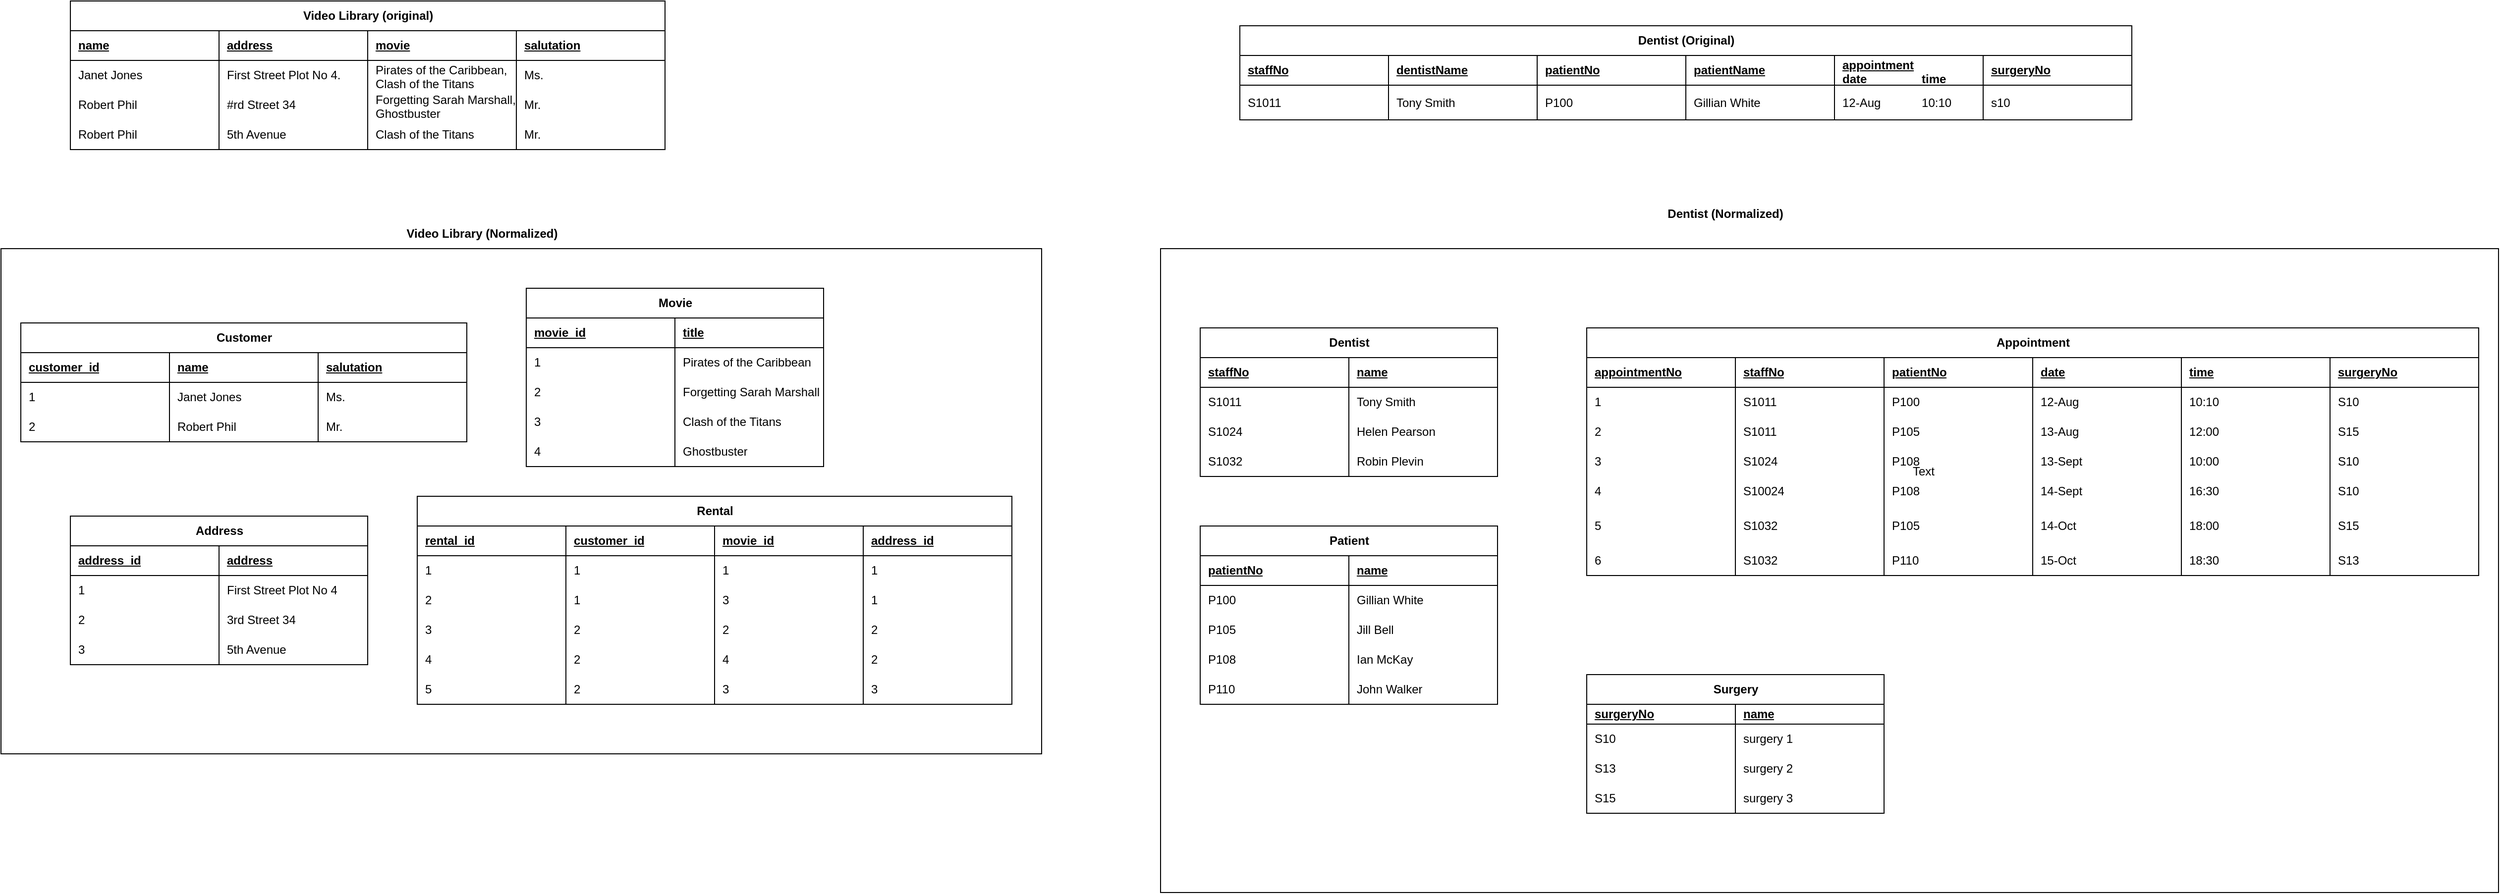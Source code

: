 <mxfile version="28.1.1">
  <diagram name="Page-1" id="_k1TWyo7J1jJ7WxyHfQq">
    <mxGraphModel dx="3143" dy="1887" grid="1" gridSize="10" guides="1" tooltips="1" connect="1" arrows="1" fold="1" page="1" pageScale="1" pageWidth="850" pageHeight="1100" math="0" shadow="0">
      <root>
        <mxCell id="0" />
        <mxCell id="1" parent="0" />
        <mxCell id="5FUDWk1BSCKwkcERIgMF-111" value="" style="rounded=0;whiteSpace=wrap;html=1;fillColor=none;" vertex="1" parent="1">
          <mxGeometry x="1180" y="390" width="1350" height="650" as="geometry" />
        </mxCell>
        <mxCell id="Yp6TqdzHQM2uENGOPYen-141" value="" style="rounded=0;whiteSpace=wrap;html=1;fillColor=none;" parent="1" vertex="1">
          <mxGeometry x="10" y="390" width="1050" height="510" as="geometry" />
        </mxCell>
        <mxCell id="Yp6TqdzHQM2uENGOPYen-5" value="Video Library (original)" style="shape=table;startSize=30;container=1;collapsible=1;childLayout=tableLayout;fixedRows=1;rowLines=0;fontStyle=1;align=center;resizeLast=1;html=1;" parent="1" vertex="1">
          <mxGeometry x="80" y="140" width="600" height="150" as="geometry" />
        </mxCell>
        <mxCell id="Yp6TqdzHQM2uENGOPYen-6" value="" style="shape=tableRow;horizontal=0;startSize=0;swimlaneHead=0;swimlaneBody=0;fillColor=none;collapsible=0;dropTarget=0;points=[[0,0.5],[1,0.5]];portConstraint=eastwest;top=0;left=0;right=0;bottom=1;" parent="Yp6TqdzHQM2uENGOPYen-5" vertex="1">
          <mxGeometry y="30" width="600" height="30" as="geometry" />
        </mxCell>
        <mxCell id="Yp6TqdzHQM2uENGOPYen-8" value="name" style="shape=partialRectangle;connectable=0;fillColor=none;top=0;left=0;bottom=0;right=0;align=left;spacingLeft=6;fontStyle=5;overflow=hidden;whiteSpace=wrap;html=1;" parent="Yp6TqdzHQM2uENGOPYen-6" vertex="1">
          <mxGeometry width="150" height="30" as="geometry">
            <mxRectangle width="150" height="30" as="alternateBounds" />
          </mxGeometry>
        </mxCell>
        <mxCell id="Yp6TqdzHQM2uENGOPYen-39" value="address" style="shape=partialRectangle;connectable=0;fillColor=none;top=0;left=0;bottom=0;right=0;align=left;spacingLeft=6;fontStyle=5;overflow=hidden;whiteSpace=wrap;html=1;" parent="Yp6TqdzHQM2uENGOPYen-6" vertex="1">
          <mxGeometry x="150" width="150" height="30" as="geometry">
            <mxRectangle width="150" height="30" as="alternateBounds" />
          </mxGeometry>
        </mxCell>
        <mxCell id="Yp6TqdzHQM2uENGOPYen-35" value="movie" style="shape=partialRectangle;connectable=0;fillColor=none;top=0;left=0;bottom=0;right=0;align=left;spacingLeft=6;fontStyle=5;overflow=hidden;whiteSpace=wrap;html=1;" parent="Yp6TqdzHQM2uENGOPYen-6" vertex="1">
          <mxGeometry x="300" width="150" height="30" as="geometry">
            <mxRectangle width="150" height="30" as="alternateBounds" />
          </mxGeometry>
        </mxCell>
        <mxCell id="Yp6TqdzHQM2uENGOPYen-31" value="salutation" style="shape=partialRectangle;connectable=0;fillColor=none;top=0;left=0;bottom=0;right=0;align=left;spacingLeft=6;fontStyle=5;overflow=hidden;whiteSpace=wrap;html=1;" parent="Yp6TqdzHQM2uENGOPYen-6" vertex="1">
          <mxGeometry x="450" width="150" height="30" as="geometry">
            <mxRectangle width="150" height="30" as="alternateBounds" />
          </mxGeometry>
        </mxCell>
        <mxCell id="Yp6TqdzHQM2uENGOPYen-9" value="" style="shape=tableRow;horizontal=0;startSize=0;swimlaneHead=0;swimlaneBody=0;fillColor=none;collapsible=0;dropTarget=0;points=[[0,0.5],[1,0.5]];portConstraint=eastwest;top=0;left=0;right=0;bottom=0;" parent="Yp6TqdzHQM2uENGOPYen-5" vertex="1">
          <mxGeometry y="60" width="600" height="30" as="geometry" />
        </mxCell>
        <mxCell id="Yp6TqdzHQM2uENGOPYen-11" value="Janet Jones" style="shape=partialRectangle;connectable=0;fillColor=none;top=0;left=0;bottom=0;right=0;align=left;spacingLeft=6;overflow=hidden;whiteSpace=wrap;html=1;" parent="Yp6TqdzHQM2uENGOPYen-9" vertex="1">
          <mxGeometry width="150" height="30" as="geometry">
            <mxRectangle width="150" height="30" as="alternateBounds" />
          </mxGeometry>
        </mxCell>
        <mxCell id="Yp6TqdzHQM2uENGOPYen-40" value="First Street Plot No 4." style="shape=partialRectangle;connectable=0;fillColor=none;top=0;left=0;bottom=0;right=0;align=left;spacingLeft=6;overflow=hidden;whiteSpace=wrap;html=1;" parent="Yp6TqdzHQM2uENGOPYen-9" vertex="1">
          <mxGeometry x="150" width="150" height="30" as="geometry">
            <mxRectangle width="150" height="30" as="alternateBounds" />
          </mxGeometry>
        </mxCell>
        <mxCell id="Yp6TqdzHQM2uENGOPYen-36" value="Pirates of the Caribbean, Clash of the Titans" style="shape=partialRectangle;connectable=0;fillColor=none;top=0;left=0;bottom=0;right=0;align=left;spacingLeft=6;overflow=hidden;whiteSpace=wrap;html=1;" parent="Yp6TqdzHQM2uENGOPYen-9" vertex="1">
          <mxGeometry x="300" width="150" height="30" as="geometry">
            <mxRectangle width="150" height="30" as="alternateBounds" />
          </mxGeometry>
        </mxCell>
        <mxCell id="Yp6TqdzHQM2uENGOPYen-32" value="Ms." style="shape=partialRectangle;connectable=0;fillColor=none;top=0;left=0;bottom=0;right=0;align=left;spacingLeft=6;overflow=hidden;whiteSpace=wrap;html=1;" parent="Yp6TqdzHQM2uENGOPYen-9" vertex="1">
          <mxGeometry x="450" width="150" height="30" as="geometry">
            <mxRectangle width="150" height="30" as="alternateBounds" />
          </mxGeometry>
        </mxCell>
        <mxCell id="Yp6TqdzHQM2uENGOPYen-12" value="" style="shape=tableRow;horizontal=0;startSize=0;swimlaneHead=0;swimlaneBody=0;fillColor=none;collapsible=0;dropTarget=0;points=[[0,0.5],[1,0.5]];portConstraint=eastwest;top=0;left=0;right=0;bottom=0;" parent="Yp6TqdzHQM2uENGOPYen-5" vertex="1">
          <mxGeometry y="90" width="600" height="30" as="geometry" />
        </mxCell>
        <mxCell id="Yp6TqdzHQM2uENGOPYen-14" value="Robert Phil" style="shape=partialRectangle;connectable=0;fillColor=none;top=0;left=0;bottom=0;right=0;align=left;spacingLeft=6;overflow=hidden;whiteSpace=wrap;html=1;" parent="Yp6TqdzHQM2uENGOPYen-12" vertex="1">
          <mxGeometry width="150" height="30" as="geometry">
            <mxRectangle width="150" height="30" as="alternateBounds" />
          </mxGeometry>
        </mxCell>
        <mxCell id="Yp6TqdzHQM2uENGOPYen-41" value="#rd Street 34" style="shape=partialRectangle;connectable=0;fillColor=none;top=0;left=0;bottom=0;right=0;align=left;spacingLeft=6;overflow=hidden;whiteSpace=wrap;html=1;" parent="Yp6TqdzHQM2uENGOPYen-12" vertex="1">
          <mxGeometry x="150" width="150" height="30" as="geometry">
            <mxRectangle width="150" height="30" as="alternateBounds" />
          </mxGeometry>
        </mxCell>
        <mxCell id="Yp6TqdzHQM2uENGOPYen-37" value="Forgetting Sarah Marshall, Ghostbuster" style="shape=partialRectangle;connectable=0;fillColor=none;top=0;left=0;bottom=0;right=0;align=left;spacingLeft=6;overflow=hidden;whiteSpace=wrap;html=1;" parent="Yp6TqdzHQM2uENGOPYen-12" vertex="1">
          <mxGeometry x="300" width="150" height="30" as="geometry">
            <mxRectangle width="150" height="30" as="alternateBounds" />
          </mxGeometry>
        </mxCell>
        <mxCell id="Yp6TqdzHQM2uENGOPYen-33" value="Mr." style="shape=partialRectangle;connectable=0;fillColor=none;top=0;left=0;bottom=0;right=0;align=left;spacingLeft=6;overflow=hidden;whiteSpace=wrap;html=1;" parent="Yp6TqdzHQM2uENGOPYen-12" vertex="1">
          <mxGeometry x="450" width="150" height="30" as="geometry">
            <mxRectangle width="150" height="30" as="alternateBounds" />
          </mxGeometry>
        </mxCell>
        <mxCell id="Yp6TqdzHQM2uENGOPYen-15" value="" style="shape=tableRow;horizontal=0;startSize=0;swimlaneHead=0;swimlaneBody=0;fillColor=none;collapsible=0;dropTarget=0;points=[[0,0.5],[1,0.5]];portConstraint=eastwest;top=0;left=0;right=0;bottom=0;" parent="Yp6TqdzHQM2uENGOPYen-5" vertex="1">
          <mxGeometry y="120" width="600" height="30" as="geometry" />
        </mxCell>
        <mxCell id="Yp6TqdzHQM2uENGOPYen-17" value="Robert Phil" style="shape=partialRectangle;connectable=0;fillColor=none;top=0;left=0;bottom=0;right=0;align=left;spacingLeft=6;overflow=hidden;whiteSpace=wrap;html=1;" parent="Yp6TqdzHQM2uENGOPYen-15" vertex="1">
          <mxGeometry width="150" height="30" as="geometry">
            <mxRectangle width="150" height="30" as="alternateBounds" />
          </mxGeometry>
        </mxCell>
        <mxCell id="Yp6TqdzHQM2uENGOPYen-42" value="5th Avenue" style="shape=partialRectangle;connectable=0;fillColor=none;top=0;left=0;bottom=0;right=0;align=left;spacingLeft=6;overflow=hidden;whiteSpace=wrap;html=1;" parent="Yp6TqdzHQM2uENGOPYen-15" vertex="1">
          <mxGeometry x="150" width="150" height="30" as="geometry">
            <mxRectangle width="150" height="30" as="alternateBounds" />
          </mxGeometry>
        </mxCell>
        <mxCell id="Yp6TqdzHQM2uENGOPYen-38" value="Clash of the Titans" style="shape=partialRectangle;connectable=0;fillColor=none;top=0;left=0;bottom=0;right=0;align=left;spacingLeft=6;overflow=hidden;whiteSpace=wrap;html=1;" parent="Yp6TqdzHQM2uENGOPYen-15" vertex="1">
          <mxGeometry x="300" width="150" height="30" as="geometry">
            <mxRectangle width="150" height="30" as="alternateBounds" />
          </mxGeometry>
        </mxCell>
        <mxCell id="Yp6TqdzHQM2uENGOPYen-34" value="Mr." style="shape=partialRectangle;connectable=0;fillColor=none;top=0;left=0;bottom=0;right=0;align=left;spacingLeft=6;overflow=hidden;whiteSpace=wrap;html=1;" parent="Yp6TqdzHQM2uENGOPYen-15" vertex="1">
          <mxGeometry x="450" width="150" height="30" as="geometry">
            <mxRectangle width="150" height="30" as="alternateBounds" />
          </mxGeometry>
        </mxCell>
        <mxCell id="Yp6TqdzHQM2uENGOPYen-43" value="Customer" style="shape=table;startSize=30;container=1;collapsible=1;childLayout=tableLayout;fixedRows=1;rowLines=0;fontStyle=1;align=center;resizeLast=1;html=1;" parent="1" vertex="1">
          <mxGeometry x="30" y="465" width="450" height="120" as="geometry" />
        </mxCell>
        <mxCell id="Yp6TqdzHQM2uENGOPYen-44" value="" style="shape=tableRow;horizontal=0;startSize=0;swimlaneHead=0;swimlaneBody=0;fillColor=none;collapsible=0;dropTarget=0;points=[[0,0.5],[1,0.5]];portConstraint=eastwest;top=0;left=0;right=0;bottom=1;" parent="Yp6TqdzHQM2uENGOPYen-43" vertex="1">
          <mxGeometry y="30" width="450" height="30" as="geometry" />
        </mxCell>
        <mxCell id="Yp6TqdzHQM2uENGOPYen-46" value="customer_id" style="shape=partialRectangle;connectable=0;fillColor=none;top=0;left=0;bottom=0;right=0;align=left;spacingLeft=6;fontStyle=5;overflow=hidden;whiteSpace=wrap;html=1;" parent="Yp6TqdzHQM2uENGOPYen-44" vertex="1">
          <mxGeometry width="150" height="30" as="geometry">
            <mxRectangle width="150" height="30" as="alternateBounds" />
          </mxGeometry>
        </mxCell>
        <mxCell id="Yp6TqdzHQM2uENGOPYen-60" value="name" style="shape=partialRectangle;connectable=0;fillColor=none;top=0;left=0;bottom=0;right=0;align=left;spacingLeft=6;fontStyle=5;overflow=hidden;whiteSpace=wrap;html=1;" parent="Yp6TqdzHQM2uENGOPYen-44" vertex="1">
          <mxGeometry x="150" width="150" height="30" as="geometry">
            <mxRectangle width="150" height="30" as="alternateBounds" />
          </mxGeometry>
        </mxCell>
        <mxCell id="Yp6TqdzHQM2uENGOPYen-56" value="salutation" style="shape=partialRectangle;connectable=0;fillColor=none;top=0;left=0;bottom=0;right=0;align=left;spacingLeft=6;fontStyle=5;overflow=hidden;whiteSpace=wrap;html=1;" parent="Yp6TqdzHQM2uENGOPYen-44" vertex="1">
          <mxGeometry x="300" width="150" height="30" as="geometry">
            <mxRectangle width="150" height="30" as="alternateBounds" />
          </mxGeometry>
        </mxCell>
        <mxCell id="Yp6TqdzHQM2uENGOPYen-47" value="" style="shape=tableRow;horizontal=0;startSize=0;swimlaneHead=0;swimlaneBody=0;fillColor=none;collapsible=0;dropTarget=0;points=[[0,0.5],[1,0.5]];portConstraint=eastwest;top=0;left=0;right=0;bottom=0;" parent="Yp6TqdzHQM2uENGOPYen-43" vertex="1">
          <mxGeometry y="60" width="450" height="30" as="geometry" />
        </mxCell>
        <mxCell id="Yp6TqdzHQM2uENGOPYen-49" value="1" style="shape=partialRectangle;connectable=0;fillColor=none;top=0;left=0;bottom=0;right=0;align=left;spacingLeft=6;overflow=hidden;whiteSpace=wrap;html=1;" parent="Yp6TqdzHQM2uENGOPYen-47" vertex="1">
          <mxGeometry width="150" height="30" as="geometry">
            <mxRectangle width="150" height="30" as="alternateBounds" />
          </mxGeometry>
        </mxCell>
        <mxCell id="Yp6TqdzHQM2uENGOPYen-61" value="Janet Jones" style="shape=partialRectangle;connectable=0;fillColor=none;top=0;left=0;bottom=0;right=0;align=left;spacingLeft=6;overflow=hidden;whiteSpace=wrap;html=1;" parent="Yp6TqdzHQM2uENGOPYen-47" vertex="1">
          <mxGeometry x="150" width="150" height="30" as="geometry">
            <mxRectangle width="150" height="30" as="alternateBounds" />
          </mxGeometry>
        </mxCell>
        <mxCell id="Yp6TqdzHQM2uENGOPYen-57" value="Ms." style="shape=partialRectangle;connectable=0;fillColor=none;top=0;left=0;bottom=0;right=0;align=left;spacingLeft=6;overflow=hidden;whiteSpace=wrap;html=1;" parent="Yp6TqdzHQM2uENGOPYen-47" vertex="1">
          <mxGeometry x="300" width="150" height="30" as="geometry">
            <mxRectangle width="150" height="30" as="alternateBounds" />
          </mxGeometry>
        </mxCell>
        <mxCell id="Yp6TqdzHQM2uENGOPYen-50" value="" style="shape=tableRow;horizontal=0;startSize=0;swimlaneHead=0;swimlaneBody=0;fillColor=none;collapsible=0;dropTarget=0;points=[[0,0.5],[1,0.5]];portConstraint=eastwest;top=0;left=0;right=0;bottom=0;" parent="Yp6TqdzHQM2uENGOPYen-43" vertex="1">
          <mxGeometry y="90" width="450" height="30" as="geometry" />
        </mxCell>
        <mxCell id="Yp6TqdzHQM2uENGOPYen-52" value="2" style="shape=partialRectangle;connectable=0;fillColor=none;top=0;left=0;bottom=0;right=0;align=left;spacingLeft=6;overflow=hidden;whiteSpace=wrap;html=1;" parent="Yp6TqdzHQM2uENGOPYen-50" vertex="1">
          <mxGeometry width="150" height="30" as="geometry">
            <mxRectangle width="150" height="30" as="alternateBounds" />
          </mxGeometry>
        </mxCell>
        <mxCell id="Yp6TqdzHQM2uENGOPYen-62" value="Robert Phil" style="shape=partialRectangle;connectable=0;fillColor=none;top=0;left=0;bottom=0;right=0;align=left;spacingLeft=6;overflow=hidden;whiteSpace=wrap;html=1;" parent="Yp6TqdzHQM2uENGOPYen-50" vertex="1">
          <mxGeometry x="150" width="150" height="30" as="geometry">
            <mxRectangle width="150" height="30" as="alternateBounds" />
          </mxGeometry>
        </mxCell>
        <mxCell id="Yp6TqdzHQM2uENGOPYen-58" value="Mr." style="shape=partialRectangle;connectable=0;fillColor=none;top=0;left=0;bottom=0;right=0;align=left;spacingLeft=6;overflow=hidden;whiteSpace=wrap;html=1;" parent="Yp6TqdzHQM2uENGOPYen-50" vertex="1">
          <mxGeometry x="300" width="150" height="30" as="geometry">
            <mxRectangle width="150" height="30" as="alternateBounds" />
          </mxGeometry>
        </mxCell>
        <mxCell id="Yp6TqdzHQM2uENGOPYen-64" value="Movie" style="shape=table;startSize=30;container=1;collapsible=1;childLayout=tableLayout;fixedRows=1;rowLines=0;fontStyle=1;align=center;resizeLast=1;html=1;" parent="1" vertex="1">
          <mxGeometry x="540" y="430" width="300" height="180" as="geometry" />
        </mxCell>
        <mxCell id="Yp6TqdzHQM2uENGOPYen-65" value="" style="shape=tableRow;horizontal=0;startSize=0;swimlaneHead=0;swimlaneBody=0;fillColor=none;collapsible=0;dropTarget=0;points=[[0,0.5],[1,0.5]];portConstraint=eastwest;top=0;left=0;right=0;bottom=1;" parent="Yp6TqdzHQM2uENGOPYen-64" vertex="1">
          <mxGeometry y="30" width="300" height="30" as="geometry" />
        </mxCell>
        <mxCell id="Yp6TqdzHQM2uENGOPYen-67" value="movie_id" style="shape=partialRectangle;connectable=0;fillColor=none;top=0;left=0;bottom=0;right=0;align=left;spacingLeft=6;fontStyle=5;overflow=hidden;whiteSpace=wrap;html=1;" parent="Yp6TqdzHQM2uENGOPYen-65" vertex="1">
          <mxGeometry width="150" height="30" as="geometry">
            <mxRectangle width="150" height="30" as="alternateBounds" />
          </mxGeometry>
        </mxCell>
        <mxCell id="Yp6TqdzHQM2uENGOPYen-68" value="title" style="shape=partialRectangle;connectable=0;fillColor=none;top=0;left=0;bottom=0;right=0;align=left;spacingLeft=6;fontStyle=5;overflow=hidden;whiteSpace=wrap;html=1;" parent="Yp6TqdzHQM2uENGOPYen-65" vertex="1">
          <mxGeometry x="150" width="150" height="30" as="geometry">
            <mxRectangle width="150" height="30" as="alternateBounds" />
          </mxGeometry>
        </mxCell>
        <mxCell id="Yp6TqdzHQM2uENGOPYen-70" value="" style="shape=tableRow;horizontal=0;startSize=0;swimlaneHead=0;swimlaneBody=0;fillColor=none;collapsible=0;dropTarget=0;points=[[0,0.5],[1,0.5]];portConstraint=eastwest;top=0;left=0;right=0;bottom=0;" parent="Yp6TqdzHQM2uENGOPYen-64" vertex="1">
          <mxGeometry y="60" width="300" height="30" as="geometry" />
        </mxCell>
        <mxCell id="Yp6TqdzHQM2uENGOPYen-72" value="1" style="shape=partialRectangle;connectable=0;fillColor=none;top=0;left=0;bottom=0;right=0;align=left;spacingLeft=6;overflow=hidden;whiteSpace=wrap;html=1;" parent="Yp6TqdzHQM2uENGOPYen-70" vertex="1">
          <mxGeometry width="150" height="30" as="geometry">
            <mxRectangle width="150" height="30" as="alternateBounds" />
          </mxGeometry>
        </mxCell>
        <mxCell id="Yp6TqdzHQM2uENGOPYen-73" value="Pirates of the Caribbean" style="shape=partialRectangle;connectable=0;fillColor=none;top=0;left=0;bottom=0;right=0;align=left;spacingLeft=6;overflow=hidden;whiteSpace=wrap;html=1;" parent="Yp6TqdzHQM2uENGOPYen-70" vertex="1">
          <mxGeometry x="150" width="150" height="30" as="geometry">
            <mxRectangle width="150" height="30" as="alternateBounds" />
          </mxGeometry>
        </mxCell>
        <mxCell id="Yp6TqdzHQM2uENGOPYen-75" value="" style="shape=tableRow;horizontal=0;startSize=0;swimlaneHead=0;swimlaneBody=0;fillColor=none;collapsible=0;dropTarget=0;points=[[0,0.5],[1,0.5]];portConstraint=eastwest;top=0;left=0;right=0;bottom=0;" parent="Yp6TqdzHQM2uENGOPYen-64" vertex="1">
          <mxGeometry y="90" width="300" height="30" as="geometry" />
        </mxCell>
        <mxCell id="Yp6TqdzHQM2uENGOPYen-77" value="2" style="shape=partialRectangle;connectable=0;fillColor=none;top=0;left=0;bottom=0;right=0;align=left;spacingLeft=6;overflow=hidden;whiteSpace=wrap;html=1;" parent="Yp6TqdzHQM2uENGOPYen-75" vertex="1">
          <mxGeometry width="150" height="30" as="geometry">
            <mxRectangle width="150" height="30" as="alternateBounds" />
          </mxGeometry>
        </mxCell>
        <mxCell id="Yp6TqdzHQM2uENGOPYen-78" value="Forgetting Sarah Marshall" style="shape=partialRectangle;connectable=0;fillColor=none;top=0;left=0;bottom=0;right=0;align=left;spacingLeft=6;overflow=hidden;whiteSpace=wrap;html=1;" parent="Yp6TqdzHQM2uENGOPYen-75" vertex="1">
          <mxGeometry x="150" width="150" height="30" as="geometry">
            <mxRectangle width="150" height="30" as="alternateBounds" />
          </mxGeometry>
        </mxCell>
        <mxCell id="Yp6TqdzHQM2uENGOPYen-80" value="" style="shape=tableRow;horizontal=0;startSize=0;swimlaneHead=0;swimlaneBody=0;fillColor=none;collapsible=0;dropTarget=0;points=[[0,0.5],[1,0.5]];portConstraint=eastwest;top=0;left=0;right=0;bottom=0;" parent="Yp6TqdzHQM2uENGOPYen-64" vertex="1">
          <mxGeometry y="120" width="300" height="30" as="geometry" />
        </mxCell>
        <mxCell id="Yp6TqdzHQM2uENGOPYen-82" value="3" style="shape=partialRectangle;connectable=0;fillColor=none;top=0;left=0;bottom=0;right=0;align=left;spacingLeft=6;overflow=hidden;whiteSpace=wrap;html=1;" parent="Yp6TqdzHQM2uENGOPYen-80" vertex="1">
          <mxGeometry width="150" height="30" as="geometry">
            <mxRectangle width="150" height="30" as="alternateBounds" />
          </mxGeometry>
        </mxCell>
        <mxCell id="Yp6TqdzHQM2uENGOPYen-83" value="Clash of the Titans" style="shape=partialRectangle;connectable=0;fillColor=none;top=0;left=0;bottom=0;right=0;align=left;spacingLeft=6;overflow=hidden;whiteSpace=wrap;html=1;" parent="Yp6TqdzHQM2uENGOPYen-80" vertex="1">
          <mxGeometry x="150" width="150" height="30" as="geometry">
            <mxRectangle width="150" height="30" as="alternateBounds" />
          </mxGeometry>
        </mxCell>
        <mxCell id="Yp6TqdzHQM2uENGOPYen-89" style="shape=tableRow;horizontal=0;startSize=0;swimlaneHead=0;swimlaneBody=0;fillColor=none;collapsible=0;dropTarget=0;points=[[0,0.5],[1,0.5]];portConstraint=eastwest;top=0;left=0;right=0;bottom=0;" parent="Yp6TqdzHQM2uENGOPYen-64" vertex="1">
          <mxGeometry y="150" width="300" height="30" as="geometry" />
        </mxCell>
        <mxCell id="Yp6TqdzHQM2uENGOPYen-90" value="4" style="shape=partialRectangle;connectable=0;fillColor=none;top=0;left=0;bottom=0;right=0;align=left;spacingLeft=6;overflow=hidden;whiteSpace=wrap;html=1;" parent="Yp6TqdzHQM2uENGOPYen-89" vertex="1">
          <mxGeometry width="150" height="30" as="geometry">
            <mxRectangle width="150" height="30" as="alternateBounds" />
          </mxGeometry>
        </mxCell>
        <mxCell id="Yp6TqdzHQM2uENGOPYen-91" value="Ghostbuster" style="shape=partialRectangle;connectable=0;fillColor=none;top=0;left=0;bottom=0;right=0;align=left;spacingLeft=6;overflow=hidden;whiteSpace=wrap;html=1;" parent="Yp6TqdzHQM2uENGOPYen-89" vertex="1">
          <mxGeometry x="150" width="150" height="30" as="geometry">
            <mxRectangle width="150" height="30" as="alternateBounds" />
          </mxGeometry>
        </mxCell>
        <mxCell id="Yp6TqdzHQM2uENGOPYen-93" value="Address" style="shape=table;startSize=30;container=1;collapsible=1;childLayout=tableLayout;fixedRows=1;rowLines=0;fontStyle=1;align=center;resizeLast=1;html=1;" parent="1" vertex="1">
          <mxGeometry x="80" y="660" width="300" height="150" as="geometry" />
        </mxCell>
        <mxCell id="Yp6TqdzHQM2uENGOPYen-94" value="" style="shape=tableRow;horizontal=0;startSize=0;swimlaneHead=0;swimlaneBody=0;fillColor=none;collapsible=0;dropTarget=0;points=[[0,0.5],[1,0.5]];portConstraint=eastwest;top=0;left=0;right=0;bottom=1;" parent="Yp6TqdzHQM2uENGOPYen-93" vertex="1">
          <mxGeometry y="30" width="300" height="30" as="geometry" />
        </mxCell>
        <mxCell id="Yp6TqdzHQM2uENGOPYen-95" value="address_id" style="shape=partialRectangle;connectable=0;fillColor=none;top=0;left=0;bottom=0;right=0;align=left;spacingLeft=6;fontStyle=5;overflow=hidden;whiteSpace=wrap;html=1;" parent="Yp6TqdzHQM2uENGOPYen-94" vertex="1">
          <mxGeometry width="150" height="30" as="geometry">
            <mxRectangle width="150" height="30" as="alternateBounds" />
          </mxGeometry>
        </mxCell>
        <mxCell id="Yp6TqdzHQM2uENGOPYen-96" value="address" style="shape=partialRectangle;connectable=0;fillColor=none;top=0;left=0;bottom=0;right=0;align=left;spacingLeft=6;fontStyle=5;overflow=hidden;whiteSpace=wrap;html=1;" parent="Yp6TqdzHQM2uENGOPYen-94" vertex="1">
          <mxGeometry x="150" width="150" height="30" as="geometry">
            <mxRectangle width="150" height="30" as="alternateBounds" />
          </mxGeometry>
        </mxCell>
        <mxCell id="Yp6TqdzHQM2uENGOPYen-98" value="" style="shape=tableRow;horizontal=0;startSize=0;swimlaneHead=0;swimlaneBody=0;fillColor=none;collapsible=0;dropTarget=0;points=[[0,0.5],[1,0.5]];portConstraint=eastwest;top=0;left=0;right=0;bottom=0;" parent="Yp6TqdzHQM2uENGOPYen-93" vertex="1">
          <mxGeometry y="60" width="300" height="30" as="geometry" />
        </mxCell>
        <mxCell id="Yp6TqdzHQM2uENGOPYen-99" value="1" style="shape=partialRectangle;connectable=0;fillColor=none;top=0;left=0;bottom=0;right=0;align=left;spacingLeft=6;overflow=hidden;whiteSpace=wrap;html=1;" parent="Yp6TqdzHQM2uENGOPYen-98" vertex="1">
          <mxGeometry width="150" height="30" as="geometry">
            <mxRectangle width="150" height="30" as="alternateBounds" />
          </mxGeometry>
        </mxCell>
        <mxCell id="Yp6TqdzHQM2uENGOPYen-100" value="First Street Plot No 4" style="shape=partialRectangle;connectable=0;fillColor=none;top=0;left=0;bottom=0;right=0;align=left;spacingLeft=6;overflow=hidden;whiteSpace=wrap;html=1;" parent="Yp6TqdzHQM2uENGOPYen-98" vertex="1">
          <mxGeometry x="150" width="150" height="30" as="geometry">
            <mxRectangle width="150" height="30" as="alternateBounds" />
          </mxGeometry>
        </mxCell>
        <mxCell id="Yp6TqdzHQM2uENGOPYen-102" value="" style="shape=tableRow;horizontal=0;startSize=0;swimlaneHead=0;swimlaneBody=0;fillColor=none;collapsible=0;dropTarget=0;points=[[0,0.5],[1,0.5]];portConstraint=eastwest;top=0;left=0;right=0;bottom=0;" parent="Yp6TqdzHQM2uENGOPYen-93" vertex="1">
          <mxGeometry y="90" width="300" height="30" as="geometry" />
        </mxCell>
        <mxCell id="Yp6TqdzHQM2uENGOPYen-103" value="2" style="shape=partialRectangle;connectable=0;fillColor=none;top=0;left=0;bottom=0;right=0;align=left;spacingLeft=6;overflow=hidden;whiteSpace=wrap;html=1;" parent="Yp6TqdzHQM2uENGOPYen-102" vertex="1">
          <mxGeometry width="150" height="30" as="geometry">
            <mxRectangle width="150" height="30" as="alternateBounds" />
          </mxGeometry>
        </mxCell>
        <mxCell id="Yp6TqdzHQM2uENGOPYen-104" value="3rd Street 34" style="shape=partialRectangle;connectable=0;fillColor=none;top=0;left=0;bottom=0;right=0;align=left;spacingLeft=6;overflow=hidden;whiteSpace=wrap;html=1;" parent="Yp6TqdzHQM2uENGOPYen-102" vertex="1">
          <mxGeometry x="150" width="150" height="30" as="geometry">
            <mxRectangle width="150" height="30" as="alternateBounds" />
          </mxGeometry>
        </mxCell>
        <mxCell id="Yp6TqdzHQM2uENGOPYen-106" style="shape=tableRow;horizontal=0;startSize=0;swimlaneHead=0;swimlaneBody=0;fillColor=none;collapsible=0;dropTarget=0;points=[[0,0.5],[1,0.5]];portConstraint=eastwest;top=0;left=0;right=0;bottom=0;" parent="Yp6TqdzHQM2uENGOPYen-93" vertex="1">
          <mxGeometry y="120" width="300" height="30" as="geometry" />
        </mxCell>
        <mxCell id="Yp6TqdzHQM2uENGOPYen-107" value="3" style="shape=partialRectangle;connectable=0;fillColor=none;top=0;left=0;bottom=0;right=0;align=left;spacingLeft=6;overflow=hidden;whiteSpace=wrap;html=1;" parent="Yp6TqdzHQM2uENGOPYen-106" vertex="1">
          <mxGeometry width="150" height="30" as="geometry">
            <mxRectangle width="150" height="30" as="alternateBounds" />
          </mxGeometry>
        </mxCell>
        <mxCell id="Yp6TqdzHQM2uENGOPYen-108" value="5th Avenue" style="shape=partialRectangle;connectable=0;fillColor=none;top=0;left=0;bottom=0;right=0;align=left;spacingLeft=6;overflow=hidden;whiteSpace=wrap;html=1;" parent="Yp6TqdzHQM2uENGOPYen-106" vertex="1">
          <mxGeometry x="150" width="150" height="30" as="geometry">
            <mxRectangle width="150" height="30" as="alternateBounds" />
          </mxGeometry>
        </mxCell>
        <mxCell id="Yp6TqdzHQM2uENGOPYen-109" value="Rental" style="shape=table;startSize=30;container=1;collapsible=1;childLayout=tableLayout;fixedRows=1;rowLines=0;fontStyle=1;align=center;resizeLast=1;html=1;" parent="1" vertex="1">
          <mxGeometry x="430" y="640" width="600" height="210" as="geometry" />
        </mxCell>
        <mxCell id="Yp6TqdzHQM2uENGOPYen-110" value="" style="shape=tableRow;horizontal=0;startSize=0;swimlaneHead=0;swimlaneBody=0;fillColor=none;collapsible=0;dropTarget=0;points=[[0,0.5],[1,0.5]];portConstraint=eastwest;top=0;left=0;right=0;bottom=1;" parent="Yp6TqdzHQM2uENGOPYen-109" vertex="1">
          <mxGeometry y="30" width="600" height="30" as="geometry" />
        </mxCell>
        <mxCell id="Yp6TqdzHQM2uENGOPYen-122" value="rental_id" style="shape=partialRectangle;connectable=0;fillColor=none;top=0;left=0;bottom=0;right=0;align=left;spacingLeft=6;fontStyle=5;overflow=hidden;whiteSpace=wrap;html=1;" parent="Yp6TqdzHQM2uENGOPYen-110" vertex="1">
          <mxGeometry width="150" height="30" as="geometry">
            <mxRectangle width="150" height="30" as="alternateBounds" />
          </mxGeometry>
        </mxCell>
        <mxCell id="Yp6TqdzHQM2uENGOPYen-111" value="customer_id" style="shape=partialRectangle;connectable=0;fillColor=none;top=0;left=0;bottom=0;right=0;align=left;spacingLeft=6;fontStyle=5;overflow=hidden;whiteSpace=wrap;html=1;" parent="Yp6TqdzHQM2uENGOPYen-110" vertex="1">
          <mxGeometry x="150" width="150" height="30" as="geometry">
            <mxRectangle width="150" height="30" as="alternateBounds" />
          </mxGeometry>
        </mxCell>
        <mxCell id="Yp6TqdzHQM2uENGOPYen-112" value="movie_id" style="shape=partialRectangle;connectable=0;fillColor=none;top=0;left=0;bottom=0;right=0;align=left;spacingLeft=6;fontStyle=5;overflow=hidden;whiteSpace=wrap;html=1;" parent="Yp6TqdzHQM2uENGOPYen-110" vertex="1">
          <mxGeometry x="300" width="150" height="30" as="geometry">
            <mxRectangle width="150" height="30" as="alternateBounds" />
          </mxGeometry>
        </mxCell>
        <mxCell id="Yp6TqdzHQM2uENGOPYen-113" value="address_id" style="shape=partialRectangle;connectable=0;fillColor=none;top=0;left=0;bottom=0;right=0;align=left;spacingLeft=6;fontStyle=5;overflow=hidden;whiteSpace=wrap;html=1;" parent="Yp6TqdzHQM2uENGOPYen-110" vertex="1">
          <mxGeometry x="450" width="150" height="30" as="geometry">
            <mxRectangle width="150" height="30" as="alternateBounds" />
          </mxGeometry>
        </mxCell>
        <mxCell id="Yp6TqdzHQM2uENGOPYen-114" value="" style="shape=tableRow;horizontal=0;startSize=0;swimlaneHead=0;swimlaneBody=0;fillColor=none;collapsible=0;dropTarget=0;points=[[0,0.5],[1,0.5]];portConstraint=eastwest;top=0;left=0;right=0;bottom=0;" parent="Yp6TqdzHQM2uENGOPYen-109" vertex="1">
          <mxGeometry y="60" width="600" height="30" as="geometry" />
        </mxCell>
        <mxCell id="Yp6TqdzHQM2uENGOPYen-123" value="1" style="shape=partialRectangle;connectable=0;fillColor=none;top=0;left=0;bottom=0;right=0;align=left;spacingLeft=6;overflow=hidden;whiteSpace=wrap;html=1;" parent="Yp6TqdzHQM2uENGOPYen-114" vertex="1">
          <mxGeometry width="150" height="30" as="geometry">
            <mxRectangle width="150" height="30" as="alternateBounds" />
          </mxGeometry>
        </mxCell>
        <mxCell id="Yp6TqdzHQM2uENGOPYen-115" value="1" style="shape=partialRectangle;connectable=0;fillColor=none;top=0;left=0;bottom=0;right=0;align=left;spacingLeft=6;overflow=hidden;whiteSpace=wrap;html=1;" parent="Yp6TqdzHQM2uENGOPYen-114" vertex="1">
          <mxGeometry x="150" width="150" height="30" as="geometry">
            <mxRectangle width="150" height="30" as="alternateBounds" />
          </mxGeometry>
        </mxCell>
        <mxCell id="Yp6TqdzHQM2uENGOPYen-116" value="1" style="shape=partialRectangle;connectable=0;fillColor=none;top=0;left=0;bottom=0;right=0;align=left;spacingLeft=6;overflow=hidden;whiteSpace=wrap;html=1;" parent="Yp6TqdzHQM2uENGOPYen-114" vertex="1">
          <mxGeometry x="300" width="150" height="30" as="geometry">
            <mxRectangle width="150" height="30" as="alternateBounds" />
          </mxGeometry>
        </mxCell>
        <mxCell id="Yp6TqdzHQM2uENGOPYen-117" value="1" style="shape=partialRectangle;connectable=0;fillColor=none;top=0;left=0;bottom=0;right=0;align=left;spacingLeft=6;overflow=hidden;whiteSpace=wrap;html=1;" parent="Yp6TqdzHQM2uENGOPYen-114" vertex="1">
          <mxGeometry x="450" width="150" height="30" as="geometry">
            <mxRectangle width="150" height="30" as="alternateBounds" />
          </mxGeometry>
        </mxCell>
        <mxCell id="Yp6TqdzHQM2uENGOPYen-118" value="" style="shape=tableRow;horizontal=0;startSize=0;swimlaneHead=0;swimlaneBody=0;fillColor=none;collapsible=0;dropTarget=0;points=[[0,0.5],[1,0.5]];portConstraint=eastwest;top=0;left=0;right=0;bottom=0;" parent="Yp6TqdzHQM2uENGOPYen-109" vertex="1">
          <mxGeometry y="90" width="600" height="30" as="geometry" />
        </mxCell>
        <mxCell id="Yp6TqdzHQM2uENGOPYen-124" value="2" style="shape=partialRectangle;connectable=0;fillColor=none;top=0;left=0;bottom=0;right=0;align=left;spacingLeft=6;overflow=hidden;whiteSpace=wrap;html=1;" parent="Yp6TqdzHQM2uENGOPYen-118" vertex="1">
          <mxGeometry width="150" height="30" as="geometry">
            <mxRectangle width="150" height="30" as="alternateBounds" />
          </mxGeometry>
        </mxCell>
        <mxCell id="Yp6TqdzHQM2uENGOPYen-119" value="1" style="shape=partialRectangle;connectable=0;fillColor=none;top=0;left=0;bottom=0;right=0;align=left;spacingLeft=6;overflow=hidden;whiteSpace=wrap;html=1;" parent="Yp6TqdzHQM2uENGOPYen-118" vertex="1">
          <mxGeometry x="150" width="150" height="30" as="geometry">
            <mxRectangle width="150" height="30" as="alternateBounds" />
          </mxGeometry>
        </mxCell>
        <mxCell id="Yp6TqdzHQM2uENGOPYen-120" value="3" style="shape=partialRectangle;connectable=0;fillColor=none;top=0;left=0;bottom=0;right=0;align=left;spacingLeft=6;overflow=hidden;whiteSpace=wrap;html=1;" parent="Yp6TqdzHQM2uENGOPYen-118" vertex="1">
          <mxGeometry x="300" width="150" height="30" as="geometry">
            <mxRectangle width="150" height="30" as="alternateBounds" />
          </mxGeometry>
        </mxCell>
        <mxCell id="Yp6TqdzHQM2uENGOPYen-121" value="1" style="shape=partialRectangle;connectable=0;fillColor=none;top=0;left=0;bottom=0;right=0;align=left;spacingLeft=6;overflow=hidden;whiteSpace=wrap;html=1;" parent="Yp6TqdzHQM2uENGOPYen-118" vertex="1">
          <mxGeometry x="450" width="150" height="30" as="geometry">
            <mxRectangle width="150" height="30" as="alternateBounds" />
          </mxGeometry>
        </mxCell>
        <mxCell id="Yp6TqdzHQM2uENGOPYen-130" style="shape=tableRow;horizontal=0;startSize=0;swimlaneHead=0;swimlaneBody=0;fillColor=none;collapsible=0;dropTarget=0;points=[[0,0.5],[1,0.5]];portConstraint=eastwest;top=0;left=0;right=0;bottom=0;" parent="Yp6TqdzHQM2uENGOPYen-109" vertex="1">
          <mxGeometry y="120" width="600" height="30" as="geometry" />
        </mxCell>
        <mxCell id="Yp6TqdzHQM2uENGOPYen-131" value="3" style="shape=partialRectangle;connectable=0;fillColor=none;top=0;left=0;bottom=0;right=0;align=left;spacingLeft=6;overflow=hidden;whiteSpace=wrap;html=1;" parent="Yp6TqdzHQM2uENGOPYen-130" vertex="1">
          <mxGeometry width="150" height="30" as="geometry">
            <mxRectangle width="150" height="30" as="alternateBounds" />
          </mxGeometry>
        </mxCell>
        <mxCell id="Yp6TqdzHQM2uENGOPYen-132" value="2" style="shape=partialRectangle;connectable=0;fillColor=none;top=0;left=0;bottom=0;right=0;align=left;spacingLeft=6;overflow=hidden;whiteSpace=wrap;html=1;" parent="Yp6TqdzHQM2uENGOPYen-130" vertex="1">
          <mxGeometry x="150" width="150" height="30" as="geometry">
            <mxRectangle width="150" height="30" as="alternateBounds" />
          </mxGeometry>
        </mxCell>
        <mxCell id="Yp6TqdzHQM2uENGOPYen-133" value="2" style="shape=partialRectangle;connectable=0;fillColor=none;top=0;left=0;bottom=0;right=0;align=left;spacingLeft=6;overflow=hidden;whiteSpace=wrap;html=1;" parent="Yp6TqdzHQM2uENGOPYen-130" vertex="1">
          <mxGeometry x="300" width="150" height="30" as="geometry">
            <mxRectangle width="150" height="30" as="alternateBounds" />
          </mxGeometry>
        </mxCell>
        <mxCell id="Yp6TqdzHQM2uENGOPYen-134" value="2" style="shape=partialRectangle;connectable=0;fillColor=none;top=0;left=0;bottom=0;right=0;align=left;spacingLeft=6;overflow=hidden;whiteSpace=wrap;html=1;" parent="Yp6TqdzHQM2uENGOPYen-130" vertex="1">
          <mxGeometry x="450" width="150" height="30" as="geometry">
            <mxRectangle width="150" height="30" as="alternateBounds" />
          </mxGeometry>
        </mxCell>
        <mxCell id="Yp6TqdzHQM2uENGOPYen-125" style="shape=tableRow;horizontal=0;startSize=0;swimlaneHead=0;swimlaneBody=0;fillColor=none;collapsible=0;dropTarget=0;points=[[0,0.5],[1,0.5]];portConstraint=eastwest;top=0;left=0;right=0;bottom=0;" parent="Yp6TqdzHQM2uENGOPYen-109" vertex="1">
          <mxGeometry y="150" width="600" height="30" as="geometry" />
        </mxCell>
        <mxCell id="Yp6TqdzHQM2uENGOPYen-126" value="4" style="shape=partialRectangle;connectable=0;fillColor=none;top=0;left=0;bottom=0;right=0;align=left;spacingLeft=6;overflow=hidden;whiteSpace=wrap;html=1;" parent="Yp6TqdzHQM2uENGOPYen-125" vertex="1">
          <mxGeometry width="150" height="30" as="geometry">
            <mxRectangle width="150" height="30" as="alternateBounds" />
          </mxGeometry>
        </mxCell>
        <mxCell id="Yp6TqdzHQM2uENGOPYen-127" value="2" style="shape=partialRectangle;connectable=0;fillColor=none;top=0;left=0;bottom=0;right=0;align=left;spacingLeft=6;overflow=hidden;whiteSpace=wrap;html=1;" parent="Yp6TqdzHQM2uENGOPYen-125" vertex="1">
          <mxGeometry x="150" width="150" height="30" as="geometry">
            <mxRectangle width="150" height="30" as="alternateBounds" />
          </mxGeometry>
        </mxCell>
        <mxCell id="Yp6TqdzHQM2uENGOPYen-128" value="4" style="shape=partialRectangle;connectable=0;fillColor=none;top=0;left=0;bottom=0;right=0;align=left;spacingLeft=6;overflow=hidden;whiteSpace=wrap;html=1;" parent="Yp6TqdzHQM2uENGOPYen-125" vertex="1">
          <mxGeometry x="300" width="150" height="30" as="geometry">
            <mxRectangle width="150" height="30" as="alternateBounds" />
          </mxGeometry>
        </mxCell>
        <mxCell id="Yp6TqdzHQM2uENGOPYen-129" value="2" style="shape=partialRectangle;connectable=0;fillColor=none;top=0;left=0;bottom=0;right=0;align=left;spacingLeft=6;overflow=hidden;whiteSpace=wrap;html=1;" parent="Yp6TqdzHQM2uENGOPYen-125" vertex="1">
          <mxGeometry x="450" width="150" height="30" as="geometry">
            <mxRectangle width="150" height="30" as="alternateBounds" />
          </mxGeometry>
        </mxCell>
        <mxCell id="Yp6TqdzHQM2uENGOPYen-135" style="shape=tableRow;horizontal=0;startSize=0;swimlaneHead=0;swimlaneBody=0;fillColor=none;collapsible=0;dropTarget=0;points=[[0,0.5],[1,0.5]];portConstraint=eastwest;top=0;left=0;right=0;bottom=0;" parent="Yp6TqdzHQM2uENGOPYen-109" vertex="1">
          <mxGeometry y="180" width="600" height="30" as="geometry" />
        </mxCell>
        <mxCell id="Yp6TqdzHQM2uENGOPYen-136" value="5" style="shape=partialRectangle;connectable=0;fillColor=none;top=0;left=0;bottom=0;right=0;align=left;spacingLeft=6;overflow=hidden;whiteSpace=wrap;html=1;" parent="Yp6TqdzHQM2uENGOPYen-135" vertex="1">
          <mxGeometry width="150" height="30" as="geometry">
            <mxRectangle width="150" height="30" as="alternateBounds" />
          </mxGeometry>
        </mxCell>
        <mxCell id="Yp6TqdzHQM2uENGOPYen-137" value="2" style="shape=partialRectangle;connectable=0;fillColor=none;top=0;left=0;bottom=0;right=0;align=left;spacingLeft=6;overflow=hidden;whiteSpace=wrap;html=1;" parent="Yp6TqdzHQM2uENGOPYen-135" vertex="1">
          <mxGeometry x="150" width="150" height="30" as="geometry">
            <mxRectangle width="150" height="30" as="alternateBounds" />
          </mxGeometry>
        </mxCell>
        <mxCell id="Yp6TqdzHQM2uENGOPYen-138" value="3" style="shape=partialRectangle;connectable=0;fillColor=none;top=0;left=0;bottom=0;right=0;align=left;spacingLeft=6;overflow=hidden;whiteSpace=wrap;html=1;" parent="Yp6TqdzHQM2uENGOPYen-135" vertex="1">
          <mxGeometry x="300" width="150" height="30" as="geometry">
            <mxRectangle width="150" height="30" as="alternateBounds" />
          </mxGeometry>
        </mxCell>
        <mxCell id="Yp6TqdzHQM2uENGOPYen-139" value="3" style="shape=partialRectangle;connectable=0;fillColor=none;top=0;left=0;bottom=0;right=0;align=left;spacingLeft=6;overflow=hidden;whiteSpace=wrap;html=1;" parent="Yp6TqdzHQM2uENGOPYen-135" vertex="1">
          <mxGeometry x="450" width="150" height="30" as="geometry">
            <mxRectangle width="150" height="30" as="alternateBounds" />
          </mxGeometry>
        </mxCell>
        <mxCell id="Yp6TqdzHQM2uENGOPYen-140" value="Video Library (Normalized)" style="text;html=1;align=center;verticalAlign=middle;resizable=0;points=[];autosize=1;strokeColor=none;fillColor=none;fontStyle=1" parent="1" vertex="1">
          <mxGeometry x="410" y="360" width="170" height="30" as="geometry" />
        </mxCell>
        <mxCell id="5FUDWk1BSCKwkcERIgMF-1" value="Dentist (Original)" style="shape=table;startSize=30;container=1;collapsible=1;childLayout=tableLayout;fixedRows=1;rowLines=0;fontStyle=1;align=center;resizeLast=1;html=1;" vertex="1" parent="1">
          <mxGeometry x="1260" y="165" width="900" height="95" as="geometry" />
        </mxCell>
        <mxCell id="5FUDWk1BSCKwkcERIgMF-2" value="" style="shape=tableRow;horizontal=0;startSize=0;swimlaneHead=0;swimlaneBody=0;fillColor=none;collapsible=0;dropTarget=0;points=[[0,0.5],[1,0.5]];portConstraint=eastwest;top=0;left=0;right=0;bottom=1;" vertex="1" parent="5FUDWk1BSCKwkcERIgMF-1">
          <mxGeometry y="30" width="900" height="30" as="geometry" />
        </mxCell>
        <mxCell id="5FUDWk1BSCKwkcERIgMF-4" value="staffNo" style="shape=partialRectangle;connectable=0;fillColor=none;top=0;left=0;bottom=0;right=0;align=left;spacingLeft=6;fontStyle=5;overflow=hidden;whiteSpace=wrap;html=1;" vertex="1" parent="5FUDWk1BSCKwkcERIgMF-2">
          <mxGeometry width="150" height="30" as="geometry">
            <mxRectangle width="150" height="30" as="alternateBounds" />
          </mxGeometry>
        </mxCell>
        <mxCell id="5FUDWk1BSCKwkcERIgMF-14" value="dentistName" style="shape=partialRectangle;connectable=0;fillColor=none;top=0;left=0;bottom=0;right=0;align=left;spacingLeft=6;fontStyle=5;overflow=hidden;whiteSpace=wrap;html=1;" vertex="1" parent="5FUDWk1BSCKwkcERIgMF-2">
          <mxGeometry x="150" width="150" height="30" as="geometry">
            <mxRectangle width="150" height="30" as="alternateBounds" />
          </mxGeometry>
        </mxCell>
        <mxCell id="5FUDWk1BSCKwkcERIgMF-17" value="patientNo" style="shape=partialRectangle;connectable=0;fillColor=none;top=0;left=0;bottom=0;right=0;align=left;spacingLeft=6;fontStyle=5;overflow=hidden;whiteSpace=wrap;html=1;" vertex="1" parent="5FUDWk1BSCKwkcERIgMF-2">
          <mxGeometry x="300" width="150" height="30" as="geometry">
            <mxRectangle width="150" height="30" as="alternateBounds" />
          </mxGeometry>
        </mxCell>
        <mxCell id="5FUDWk1BSCKwkcERIgMF-20" value="patientName" style="shape=partialRectangle;connectable=0;fillColor=none;top=0;left=0;bottom=0;right=0;align=left;spacingLeft=6;fontStyle=5;overflow=hidden;whiteSpace=wrap;html=1;" vertex="1" parent="5FUDWk1BSCKwkcERIgMF-2">
          <mxGeometry x="450" width="150" height="30" as="geometry">
            <mxRectangle width="150" height="30" as="alternateBounds" />
          </mxGeometry>
        </mxCell>
        <mxCell id="5FUDWk1BSCKwkcERIgMF-23" value="appointment&lt;div&gt;date&amp;nbsp;&lt;span style=&quot;white-space: pre;&quot;&gt;&#x9;&lt;/span&gt;&lt;span style=&quot;white-space: pre;&quot;&gt;&#x9;&lt;/span&gt;time&lt;/div&gt;" style="shape=partialRectangle;connectable=0;fillColor=none;top=0;left=0;bottom=0;right=0;align=left;spacingLeft=6;fontStyle=5;overflow=hidden;whiteSpace=wrap;html=1;" vertex="1" parent="5FUDWk1BSCKwkcERIgMF-2">
          <mxGeometry x="600" width="150" height="30" as="geometry">
            <mxRectangle width="150" height="30" as="alternateBounds" />
          </mxGeometry>
        </mxCell>
        <mxCell id="5FUDWk1BSCKwkcERIgMF-26" value="surgeryNo" style="shape=partialRectangle;connectable=0;fillColor=none;top=0;left=0;bottom=0;right=0;align=left;spacingLeft=6;fontStyle=5;overflow=hidden;whiteSpace=wrap;html=1;" vertex="1" parent="5FUDWk1BSCKwkcERIgMF-2">
          <mxGeometry x="750" width="150" height="30" as="geometry">
            <mxRectangle width="150" height="30" as="alternateBounds" />
          </mxGeometry>
        </mxCell>
        <mxCell id="5FUDWk1BSCKwkcERIgMF-8" value="" style="shape=tableRow;horizontal=0;startSize=0;swimlaneHead=0;swimlaneBody=0;fillColor=none;collapsible=0;dropTarget=0;points=[[0,0.5],[1,0.5]];portConstraint=eastwest;top=0;left=0;right=0;bottom=0;" vertex="1" parent="5FUDWk1BSCKwkcERIgMF-1">
          <mxGeometry y="60" width="900" height="35" as="geometry" />
        </mxCell>
        <mxCell id="5FUDWk1BSCKwkcERIgMF-10" value="S1011" style="shape=partialRectangle;connectable=0;fillColor=none;top=0;left=0;bottom=0;right=0;align=left;spacingLeft=6;overflow=hidden;whiteSpace=wrap;html=1;" vertex="1" parent="5FUDWk1BSCKwkcERIgMF-8">
          <mxGeometry width="150" height="35" as="geometry">
            <mxRectangle width="150" height="35" as="alternateBounds" />
          </mxGeometry>
        </mxCell>
        <mxCell id="5FUDWk1BSCKwkcERIgMF-15" value="Tony Smith" style="shape=partialRectangle;connectable=0;fillColor=none;top=0;left=0;bottom=0;right=0;align=left;spacingLeft=6;overflow=hidden;whiteSpace=wrap;html=1;" vertex="1" parent="5FUDWk1BSCKwkcERIgMF-8">
          <mxGeometry x="150" width="150" height="35" as="geometry">
            <mxRectangle width="150" height="35" as="alternateBounds" />
          </mxGeometry>
        </mxCell>
        <mxCell id="5FUDWk1BSCKwkcERIgMF-18" value="P100" style="shape=partialRectangle;connectable=0;fillColor=none;top=0;left=0;bottom=0;right=0;align=left;spacingLeft=6;overflow=hidden;whiteSpace=wrap;html=1;" vertex="1" parent="5FUDWk1BSCKwkcERIgMF-8">
          <mxGeometry x="300" width="150" height="35" as="geometry">
            <mxRectangle width="150" height="35" as="alternateBounds" />
          </mxGeometry>
        </mxCell>
        <mxCell id="5FUDWk1BSCKwkcERIgMF-21" value="Gillian White" style="shape=partialRectangle;connectable=0;fillColor=none;top=0;left=0;bottom=0;right=0;align=left;spacingLeft=6;overflow=hidden;whiteSpace=wrap;html=1;" vertex="1" parent="5FUDWk1BSCKwkcERIgMF-8">
          <mxGeometry x="450" width="150" height="35" as="geometry">
            <mxRectangle width="150" height="35" as="alternateBounds" />
          </mxGeometry>
        </mxCell>
        <mxCell id="5FUDWk1BSCKwkcERIgMF-24" value="12-Aug&lt;span style=&quot;white-space: pre;&quot;&gt;&#x9;&lt;/span&gt;&lt;span style=&quot;white-space: pre;&quot;&gt;&#x9;&lt;/span&gt;10:10" style="shape=partialRectangle;connectable=0;fillColor=none;top=0;left=0;bottom=0;right=0;align=left;spacingLeft=6;overflow=hidden;whiteSpace=wrap;html=1;" vertex="1" parent="5FUDWk1BSCKwkcERIgMF-8">
          <mxGeometry x="600" width="150" height="35" as="geometry">
            <mxRectangle width="150" height="35" as="alternateBounds" />
          </mxGeometry>
        </mxCell>
        <mxCell id="5FUDWk1BSCKwkcERIgMF-27" value="s10" style="shape=partialRectangle;connectable=0;fillColor=none;top=0;left=0;bottom=0;right=0;align=left;spacingLeft=6;overflow=hidden;whiteSpace=wrap;html=1;" vertex="1" parent="5FUDWk1BSCKwkcERIgMF-8">
          <mxGeometry x="750" width="150" height="35" as="geometry">
            <mxRectangle width="150" height="35" as="alternateBounds" />
          </mxGeometry>
        </mxCell>
        <mxCell id="5FUDWk1BSCKwkcERIgMF-29" value="Patient" style="shape=table;startSize=30;container=1;collapsible=1;childLayout=tableLayout;fixedRows=1;rowLines=0;fontStyle=1;align=center;resizeLast=1;html=1;" vertex="1" parent="1">
          <mxGeometry x="1220" y="670" width="300" height="180" as="geometry" />
        </mxCell>
        <mxCell id="5FUDWk1BSCKwkcERIgMF-30" value="" style="shape=tableRow;horizontal=0;startSize=0;swimlaneHead=0;swimlaneBody=0;fillColor=none;collapsible=0;dropTarget=0;points=[[0,0.5],[1,0.5]];portConstraint=eastwest;top=0;left=0;right=0;bottom=1;" vertex="1" parent="5FUDWk1BSCKwkcERIgMF-29">
          <mxGeometry y="30" width="300" height="30" as="geometry" />
        </mxCell>
        <mxCell id="5FUDWk1BSCKwkcERIgMF-31" value="patientNo" style="shape=partialRectangle;connectable=0;fillColor=none;top=0;left=0;bottom=0;right=0;align=left;spacingLeft=6;fontStyle=5;overflow=hidden;whiteSpace=wrap;html=1;" vertex="1" parent="5FUDWk1BSCKwkcERIgMF-30">
          <mxGeometry width="150" height="30" as="geometry">
            <mxRectangle width="150" height="30" as="alternateBounds" />
          </mxGeometry>
        </mxCell>
        <mxCell id="5FUDWk1BSCKwkcERIgMF-32" value="name" style="shape=partialRectangle;connectable=0;fillColor=none;top=0;left=0;bottom=0;right=0;align=left;spacingLeft=6;fontStyle=5;overflow=hidden;whiteSpace=wrap;html=1;" vertex="1" parent="5FUDWk1BSCKwkcERIgMF-30">
          <mxGeometry x="150" width="150" height="30" as="geometry">
            <mxRectangle width="150" height="30" as="alternateBounds" />
          </mxGeometry>
        </mxCell>
        <mxCell id="5FUDWk1BSCKwkcERIgMF-33" value="" style="shape=tableRow;horizontal=0;startSize=0;swimlaneHead=0;swimlaneBody=0;fillColor=none;collapsible=0;dropTarget=0;points=[[0,0.5],[1,0.5]];portConstraint=eastwest;top=0;left=0;right=0;bottom=0;" vertex="1" parent="5FUDWk1BSCKwkcERIgMF-29">
          <mxGeometry y="60" width="300" height="30" as="geometry" />
        </mxCell>
        <mxCell id="5FUDWk1BSCKwkcERIgMF-34" value="P100" style="shape=partialRectangle;connectable=0;fillColor=none;top=0;left=0;bottom=0;right=0;align=left;spacingLeft=6;overflow=hidden;whiteSpace=wrap;html=1;" vertex="1" parent="5FUDWk1BSCKwkcERIgMF-33">
          <mxGeometry width="150" height="30" as="geometry">
            <mxRectangle width="150" height="30" as="alternateBounds" />
          </mxGeometry>
        </mxCell>
        <mxCell id="5FUDWk1BSCKwkcERIgMF-35" value="Gillian White" style="shape=partialRectangle;connectable=0;fillColor=none;top=0;left=0;bottom=0;right=0;align=left;spacingLeft=6;overflow=hidden;whiteSpace=wrap;html=1;" vertex="1" parent="5FUDWk1BSCKwkcERIgMF-33">
          <mxGeometry x="150" width="150" height="30" as="geometry">
            <mxRectangle width="150" height="30" as="alternateBounds" />
          </mxGeometry>
        </mxCell>
        <mxCell id="5FUDWk1BSCKwkcERIgMF-36" value="" style="shape=tableRow;horizontal=0;startSize=0;swimlaneHead=0;swimlaneBody=0;fillColor=none;collapsible=0;dropTarget=0;points=[[0,0.5],[1,0.5]];portConstraint=eastwest;top=0;left=0;right=0;bottom=0;" vertex="1" parent="5FUDWk1BSCKwkcERIgMF-29">
          <mxGeometry y="90" width="300" height="30" as="geometry" />
        </mxCell>
        <mxCell id="5FUDWk1BSCKwkcERIgMF-37" value="P105" style="shape=partialRectangle;connectable=0;fillColor=none;top=0;left=0;bottom=0;right=0;align=left;spacingLeft=6;overflow=hidden;whiteSpace=wrap;html=1;" vertex="1" parent="5FUDWk1BSCKwkcERIgMF-36">
          <mxGeometry width="150" height="30" as="geometry">
            <mxRectangle width="150" height="30" as="alternateBounds" />
          </mxGeometry>
        </mxCell>
        <mxCell id="5FUDWk1BSCKwkcERIgMF-38" value="Jill Bell" style="shape=partialRectangle;connectable=0;fillColor=none;top=0;left=0;bottom=0;right=0;align=left;spacingLeft=6;overflow=hidden;whiteSpace=wrap;html=1;" vertex="1" parent="5FUDWk1BSCKwkcERIgMF-36">
          <mxGeometry x="150" width="150" height="30" as="geometry">
            <mxRectangle width="150" height="30" as="alternateBounds" />
          </mxGeometry>
        </mxCell>
        <mxCell id="5FUDWk1BSCKwkcERIgMF-39" style="shape=tableRow;horizontal=0;startSize=0;swimlaneHead=0;swimlaneBody=0;fillColor=none;collapsible=0;dropTarget=0;points=[[0,0.5],[1,0.5]];portConstraint=eastwest;top=0;left=0;right=0;bottom=0;" vertex="1" parent="5FUDWk1BSCKwkcERIgMF-29">
          <mxGeometry y="120" width="300" height="30" as="geometry" />
        </mxCell>
        <mxCell id="5FUDWk1BSCKwkcERIgMF-40" value="P108" style="shape=partialRectangle;connectable=0;fillColor=none;top=0;left=0;bottom=0;right=0;align=left;spacingLeft=6;overflow=hidden;whiteSpace=wrap;html=1;" vertex="1" parent="5FUDWk1BSCKwkcERIgMF-39">
          <mxGeometry width="150" height="30" as="geometry">
            <mxRectangle width="150" height="30" as="alternateBounds" />
          </mxGeometry>
        </mxCell>
        <mxCell id="5FUDWk1BSCKwkcERIgMF-41" value="Ian McKay" style="shape=partialRectangle;connectable=0;fillColor=none;top=0;left=0;bottom=0;right=0;align=left;spacingLeft=6;overflow=hidden;whiteSpace=wrap;html=1;" vertex="1" parent="5FUDWk1BSCKwkcERIgMF-39">
          <mxGeometry x="150" width="150" height="30" as="geometry">
            <mxRectangle width="150" height="30" as="alternateBounds" />
          </mxGeometry>
        </mxCell>
        <mxCell id="5FUDWk1BSCKwkcERIgMF-42" style="shape=tableRow;horizontal=0;startSize=0;swimlaneHead=0;swimlaneBody=0;fillColor=none;collapsible=0;dropTarget=0;points=[[0,0.5],[1,0.5]];portConstraint=eastwest;top=0;left=0;right=0;bottom=0;" vertex="1" parent="5FUDWk1BSCKwkcERIgMF-29">
          <mxGeometry y="150" width="300" height="30" as="geometry" />
        </mxCell>
        <mxCell id="5FUDWk1BSCKwkcERIgMF-43" value="P110" style="shape=partialRectangle;connectable=0;fillColor=none;top=0;left=0;bottom=0;right=0;align=left;spacingLeft=6;overflow=hidden;whiteSpace=wrap;html=1;" vertex="1" parent="5FUDWk1BSCKwkcERIgMF-42">
          <mxGeometry width="150" height="30" as="geometry">
            <mxRectangle width="150" height="30" as="alternateBounds" />
          </mxGeometry>
        </mxCell>
        <mxCell id="5FUDWk1BSCKwkcERIgMF-44" value="John Walker" style="shape=partialRectangle;connectable=0;fillColor=none;top=0;left=0;bottom=0;right=0;align=left;spacingLeft=6;overflow=hidden;whiteSpace=wrap;html=1;" vertex="1" parent="5FUDWk1BSCKwkcERIgMF-42">
          <mxGeometry x="150" width="150" height="30" as="geometry">
            <mxRectangle width="150" height="30" as="alternateBounds" />
          </mxGeometry>
        </mxCell>
        <mxCell id="5FUDWk1BSCKwkcERIgMF-45" value="Dentist" style="shape=table;startSize=30;container=1;collapsible=1;childLayout=tableLayout;fixedRows=1;rowLines=0;fontStyle=1;align=center;resizeLast=1;html=1;" vertex="1" parent="1">
          <mxGeometry x="1220" y="470" width="300" height="150" as="geometry" />
        </mxCell>
        <mxCell id="5FUDWk1BSCKwkcERIgMF-46" value="" style="shape=tableRow;horizontal=0;startSize=0;swimlaneHead=0;swimlaneBody=0;fillColor=none;collapsible=0;dropTarget=0;points=[[0,0.5],[1,0.5]];portConstraint=eastwest;top=0;left=0;right=0;bottom=1;" vertex="1" parent="5FUDWk1BSCKwkcERIgMF-45">
          <mxGeometry y="30" width="300" height="30" as="geometry" />
        </mxCell>
        <mxCell id="5FUDWk1BSCKwkcERIgMF-47" value="staffNo" style="shape=partialRectangle;connectable=0;fillColor=none;top=0;left=0;bottom=0;right=0;align=left;spacingLeft=6;fontStyle=5;overflow=hidden;whiteSpace=wrap;html=1;" vertex="1" parent="5FUDWk1BSCKwkcERIgMF-46">
          <mxGeometry width="150" height="30" as="geometry">
            <mxRectangle width="150" height="30" as="alternateBounds" />
          </mxGeometry>
        </mxCell>
        <mxCell id="5FUDWk1BSCKwkcERIgMF-48" value="name" style="shape=partialRectangle;connectable=0;fillColor=none;top=0;left=0;bottom=0;right=0;align=left;spacingLeft=6;fontStyle=5;overflow=hidden;whiteSpace=wrap;html=1;" vertex="1" parent="5FUDWk1BSCKwkcERIgMF-46">
          <mxGeometry x="150" width="150" height="30" as="geometry">
            <mxRectangle width="150" height="30" as="alternateBounds" />
          </mxGeometry>
        </mxCell>
        <mxCell id="5FUDWk1BSCKwkcERIgMF-49" value="" style="shape=tableRow;horizontal=0;startSize=0;swimlaneHead=0;swimlaneBody=0;fillColor=none;collapsible=0;dropTarget=0;points=[[0,0.5],[1,0.5]];portConstraint=eastwest;top=0;left=0;right=0;bottom=0;" vertex="1" parent="5FUDWk1BSCKwkcERIgMF-45">
          <mxGeometry y="60" width="300" height="30" as="geometry" />
        </mxCell>
        <mxCell id="5FUDWk1BSCKwkcERIgMF-50" value="S1011" style="shape=partialRectangle;connectable=0;fillColor=none;top=0;left=0;bottom=0;right=0;align=left;spacingLeft=6;overflow=hidden;whiteSpace=wrap;html=1;" vertex="1" parent="5FUDWk1BSCKwkcERIgMF-49">
          <mxGeometry width="150" height="30" as="geometry">
            <mxRectangle width="150" height="30" as="alternateBounds" />
          </mxGeometry>
        </mxCell>
        <mxCell id="5FUDWk1BSCKwkcERIgMF-51" value="Tony Smith" style="shape=partialRectangle;connectable=0;fillColor=none;top=0;left=0;bottom=0;right=0;align=left;spacingLeft=6;overflow=hidden;whiteSpace=wrap;html=1;" vertex="1" parent="5FUDWk1BSCKwkcERIgMF-49">
          <mxGeometry x="150" width="150" height="30" as="geometry">
            <mxRectangle width="150" height="30" as="alternateBounds" />
          </mxGeometry>
        </mxCell>
        <mxCell id="5FUDWk1BSCKwkcERIgMF-52" value="" style="shape=tableRow;horizontal=0;startSize=0;swimlaneHead=0;swimlaneBody=0;fillColor=none;collapsible=0;dropTarget=0;points=[[0,0.5],[1,0.5]];portConstraint=eastwest;top=0;left=0;right=0;bottom=0;" vertex="1" parent="5FUDWk1BSCKwkcERIgMF-45">
          <mxGeometry y="90" width="300" height="30" as="geometry" />
        </mxCell>
        <mxCell id="5FUDWk1BSCKwkcERIgMF-53" value="S1024" style="shape=partialRectangle;connectable=0;fillColor=none;top=0;left=0;bottom=0;right=0;align=left;spacingLeft=6;overflow=hidden;whiteSpace=wrap;html=1;" vertex="1" parent="5FUDWk1BSCKwkcERIgMF-52">
          <mxGeometry width="150" height="30" as="geometry">
            <mxRectangle width="150" height="30" as="alternateBounds" />
          </mxGeometry>
        </mxCell>
        <mxCell id="5FUDWk1BSCKwkcERIgMF-54" value="Helen Pearson" style="shape=partialRectangle;connectable=0;fillColor=none;top=0;left=0;bottom=0;right=0;align=left;spacingLeft=6;overflow=hidden;whiteSpace=wrap;html=1;" vertex="1" parent="5FUDWk1BSCKwkcERIgMF-52">
          <mxGeometry x="150" width="150" height="30" as="geometry">
            <mxRectangle width="150" height="30" as="alternateBounds" />
          </mxGeometry>
        </mxCell>
        <mxCell id="5FUDWk1BSCKwkcERIgMF-55" style="shape=tableRow;horizontal=0;startSize=0;swimlaneHead=0;swimlaneBody=0;fillColor=none;collapsible=0;dropTarget=0;points=[[0,0.5],[1,0.5]];portConstraint=eastwest;top=0;left=0;right=0;bottom=0;" vertex="1" parent="5FUDWk1BSCKwkcERIgMF-45">
          <mxGeometry y="120" width="300" height="30" as="geometry" />
        </mxCell>
        <mxCell id="5FUDWk1BSCKwkcERIgMF-56" value="S1032" style="shape=partialRectangle;connectable=0;fillColor=none;top=0;left=0;bottom=0;right=0;align=left;spacingLeft=6;overflow=hidden;whiteSpace=wrap;html=1;" vertex="1" parent="5FUDWk1BSCKwkcERIgMF-55">
          <mxGeometry width="150" height="30" as="geometry">
            <mxRectangle width="150" height="30" as="alternateBounds" />
          </mxGeometry>
        </mxCell>
        <mxCell id="5FUDWk1BSCKwkcERIgMF-57" value="Robin Plevin" style="shape=partialRectangle;connectable=0;fillColor=none;top=0;left=0;bottom=0;right=0;align=left;spacingLeft=6;overflow=hidden;whiteSpace=wrap;html=1;" vertex="1" parent="5FUDWk1BSCKwkcERIgMF-55">
          <mxGeometry x="150" width="150" height="30" as="geometry">
            <mxRectangle width="150" height="30" as="alternateBounds" />
          </mxGeometry>
        </mxCell>
        <mxCell id="5FUDWk1BSCKwkcERIgMF-61" value="Appointment" style="shape=table;startSize=30;container=1;collapsible=1;childLayout=tableLayout;fixedRows=1;rowLines=0;fontStyle=1;align=center;resizeLast=1;html=1;" vertex="1" parent="1">
          <mxGeometry x="1610" y="470" width="900" height="250" as="geometry" />
        </mxCell>
        <mxCell id="5FUDWk1BSCKwkcERIgMF-62" value="" style="shape=tableRow;horizontal=0;startSize=0;swimlaneHead=0;swimlaneBody=0;fillColor=none;collapsible=0;dropTarget=0;points=[[0,0.5],[1,0.5]];portConstraint=eastwest;top=0;left=0;right=0;bottom=1;" vertex="1" parent="5FUDWk1BSCKwkcERIgMF-61">
          <mxGeometry y="30" width="900" height="30" as="geometry" />
        </mxCell>
        <mxCell id="5FUDWk1BSCKwkcERIgMF-86" value="appointmentNo" style="shape=partialRectangle;connectable=0;fillColor=none;top=0;left=0;bottom=0;right=0;align=left;spacingLeft=6;fontStyle=5;overflow=hidden;whiteSpace=wrap;html=1;" vertex="1" parent="5FUDWk1BSCKwkcERIgMF-62">
          <mxGeometry width="150" height="30" as="geometry">
            <mxRectangle width="150" height="30" as="alternateBounds" />
          </mxGeometry>
        </mxCell>
        <mxCell id="5FUDWk1BSCKwkcERIgMF-63" value="staffNo" style="shape=partialRectangle;connectable=0;fillColor=none;top=0;left=0;bottom=0;right=0;align=left;spacingLeft=6;fontStyle=5;overflow=hidden;whiteSpace=wrap;html=1;" vertex="1" parent="5FUDWk1BSCKwkcERIgMF-62">
          <mxGeometry x="150" width="150" height="30" as="geometry">
            <mxRectangle width="150" height="30" as="alternateBounds" />
          </mxGeometry>
        </mxCell>
        <mxCell id="5FUDWk1BSCKwkcERIgMF-64" value="patientNo" style="shape=partialRectangle;connectable=0;fillColor=none;top=0;left=0;bottom=0;right=0;align=left;spacingLeft=6;fontStyle=5;overflow=hidden;whiteSpace=wrap;html=1;" vertex="1" parent="5FUDWk1BSCKwkcERIgMF-62">
          <mxGeometry x="300" width="150" height="30" as="geometry">
            <mxRectangle width="150" height="30" as="alternateBounds" />
          </mxGeometry>
        </mxCell>
        <mxCell id="5FUDWk1BSCKwkcERIgMF-82" value="date" style="shape=partialRectangle;connectable=0;fillColor=none;top=0;left=0;bottom=0;right=0;align=left;spacingLeft=6;fontStyle=5;overflow=hidden;whiteSpace=wrap;html=1;" vertex="1" parent="5FUDWk1BSCKwkcERIgMF-62">
          <mxGeometry x="450" width="150" height="30" as="geometry">
            <mxRectangle width="150" height="30" as="alternateBounds" />
          </mxGeometry>
        </mxCell>
        <mxCell id="5FUDWk1BSCKwkcERIgMF-78" value="time" style="shape=partialRectangle;connectable=0;fillColor=none;top=0;left=0;bottom=0;right=0;align=left;spacingLeft=6;fontStyle=5;overflow=hidden;whiteSpace=wrap;html=1;" vertex="1" parent="5FUDWk1BSCKwkcERIgMF-62">
          <mxGeometry x="600" width="150" height="30" as="geometry">
            <mxRectangle width="150" height="30" as="alternateBounds" />
          </mxGeometry>
        </mxCell>
        <mxCell id="5FUDWk1BSCKwkcERIgMF-74" value="surgeryNo" style="shape=partialRectangle;connectable=0;fillColor=none;top=0;left=0;bottom=0;right=0;align=left;spacingLeft=6;fontStyle=5;overflow=hidden;whiteSpace=wrap;html=1;" vertex="1" parent="5FUDWk1BSCKwkcERIgMF-62">
          <mxGeometry x="750" width="150" height="30" as="geometry">
            <mxRectangle width="150" height="30" as="alternateBounds" />
          </mxGeometry>
        </mxCell>
        <mxCell id="5FUDWk1BSCKwkcERIgMF-65" value="" style="shape=tableRow;horizontal=0;startSize=0;swimlaneHead=0;swimlaneBody=0;fillColor=none;collapsible=0;dropTarget=0;points=[[0,0.5],[1,0.5]];portConstraint=eastwest;top=0;left=0;right=0;bottom=0;" vertex="1" parent="5FUDWk1BSCKwkcERIgMF-61">
          <mxGeometry y="60" width="900" height="30" as="geometry" />
        </mxCell>
        <mxCell id="5FUDWk1BSCKwkcERIgMF-87" value="1" style="shape=partialRectangle;connectable=0;fillColor=none;top=0;left=0;bottom=0;right=0;align=left;spacingLeft=6;overflow=hidden;whiteSpace=wrap;html=1;" vertex="1" parent="5FUDWk1BSCKwkcERIgMF-65">
          <mxGeometry width="150" height="30" as="geometry">
            <mxRectangle width="150" height="30" as="alternateBounds" />
          </mxGeometry>
        </mxCell>
        <mxCell id="5FUDWk1BSCKwkcERIgMF-66" value="S1011" style="shape=partialRectangle;connectable=0;fillColor=none;top=0;left=0;bottom=0;right=0;align=left;spacingLeft=6;overflow=hidden;whiteSpace=wrap;html=1;" vertex="1" parent="5FUDWk1BSCKwkcERIgMF-65">
          <mxGeometry x="150" width="150" height="30" as="geometry">
            <mxRectangle width="150" height="30" as="alternateBounds" />
          </mxGeometry>
        </mxCell>
        <mxCell id="5FUDWk1BSCKwkcERIgMF-67" value="P100" style="shape=partialRectangle;connectable=0;fillColor=none;top=0;left=0;bottom=0;right=0;align=left;spacingLeft=6;overflow=hidden;whiteSpace=wrap;html=1;" vertex="1" parent="5FUDWk1BSCKwkcERIgMF-65">
          <mxGeometry x="300" width="150" height="30" as="geometry">
            <mxRectangle width="150" height="30" as="alternateBounds" />
          </mxGeometry>
        </mxCell>
        <mxCell id="5FUDWk1BSCKwkcERIgMF-83" value="12-Aug" style="shape=partialRectangle;connectable=0;fillColor=none;top=0;left=0;bottom=0;right=0;align=left;spacingLeft=6;overflow=hidden;whiteSpace=wrap;html=1;" vertex="1" parent="5FUDWk1BSCKwkcERIgMF-65">
          <mxGeometry x="450" width="150" height="30" as="geometry">
            <mxRectangle width="150" height="30" as="alternateBounds" />
          </mxGeometry>
        </mxCell>
        <mxCell id="5FUDWk1BSCKwkcERIgMF-79" value="10:10" style="shape=partialRectangle;connectable=0;fillColor=none;top=0;left=0;bottom=0;right=0;align=left;spacingLeft=6;overflow=hidden;whiteSpace=wrap;html=1;" vertex="1" parent="5FUDWk1BSCKwkcERIgMF-65">
          <mxGeometry x="600" width="150" height="30" as="geometry">
            <mxRectangle width="150" height="30" as="alternateBounds" />
          </mxGeometry>
        </mxCell>
        <mxCell id="5FUDWk1BSCKwkcERIgMF-75" value="S10" style="shape=partialRectangle;connectable=0;fillColor=none;top=0;left=0;bottom=0;right=0;align=left;spacingLeft=6;overflow=hidden;whiteSpace=wrap;html=1;" vertex="1" parent="5FUDWk1BSCKwkcERIgMF-65">
          <mxGeometry x="750" width="150" height="30" as="geometry">
            <mxRectangle width="150" height="30" as="alternateBounds" />
          </mxGeometry>
        </mxCell>
        <mxCell id="5FUDWk1BSCKwkcERIgMF-68" value="" style="shape=tableRow;horizontal=0;startSize=0;swimlaneHead=0;swimlaneBody=0;fillColor=none;collapsible=0;dropTarget=0;points=[[0,0.5],[1,0.5]];portConstraint=eastwest;top=0;left=0;right=0;bottom=0;" vertex="1" parent="5FUDWk1BSCKwkcERIgMF-61">
          <mxGeometry y="90" width="900" height="30" as="geometry" />
        </mxCell>
        <mxCell id="5FUDWk1BSCKwkcERIgMF-88" value="2" style="shape=partialRectangle;connectable=0;fillColor=none;top=0;left=0;bottom=0;right=0;align=left;spacingLeft=6;overflow=hidden;whiteSpace=wrap;html=1;" vertex="1" parent="5FUDWk1BSCKwkcERIgMF-68">
          <mxGeometry width="150" height="30" as="geometry">
            <mxRectangle width="150" height="30" as="alternateBounds" />
          </mxGeometry>
        </mxCell>
        <mxCell id="5FUDWk1BSCKwkcERIgMF-69" value="S1011" style="shape=partialRectangle;connectable=0;fillColor=none;top=0;left=0;bottom=0;right=0;align=left;spacingLeft=6;overflow=hidden;whiteSpace=wrap;html=1;" vertex="1" parent="5FUDWk1BSCKwkcERIgMF-68">
          <mxGeometry x="150" width="150" height="30" as="geometry">
            <mxRectangle width="150" height="30" as="alternateBounds" />
          </mxGeometry>
        </mxCell>
        <mxCell id="5FUDWk1BSCKwkcERIgMF-70" value="P105" style="shape=partialRectangle;connectable=0;fillColor=none;top=0;left=0;bottom=0;right=0;align=left;spacingLeft=6;overflow=hidden;whiteSpace=wrap;html=1;" vertex="1" parent="5FUDWk1BSCKwkcERIgMF-68">
          <mxGeometry x="300" width="150" height="30" as="geometry">
            <mxRectangle width="150" height="30" as="alternateBounds" />
          </mxGeometry>
        </mxCell>
        <mxCell id="5FUDWk1BSCKwkcERIgMF-84" value="13-Aug" style="shape=partialRectangle;connectable=0;fillColor=none;top=0;left=0;bottom=0;right=0;align=left;spacingLeft=6;overflow=hidden;whiteSpace=wrap;html=1;" vertex="1" parent="5FUDWk1BSCKwkcERIgMF-68">
          <mxGeometry x="450" width="150" height="30" as="geometry">
            <mxRectangle width="150" height="30" as="alternateBounds" />
          </mxGeometry>
        </mxCell>
        <mxCell id="5FUDWk1BSCKwkcERIgMF-80" value="12:00" style="shape=partialRectangle;connectable=0;fillColor=none;top=0;left=0;bottom=0;right=0;align=left;spacingLeft=6;overflow=hidden;whiteSpace=wrap;html=1;" vertex="1" parent="5FUDWk1BSCKwkcERIgMF-68">
          <mxGeometry x="600" width="150" height="30" as="geometry">
            <mxRectangle width="150" height="30" as="alternateBounds" />
          </mxGeometry>
        </mxCell>
        <mxCell id="5FUDWk1BSCKwkcERIgMF-76" value="S15" style="shape=partialRectangle;connectable=0;fillColor=none;top=0;left=0;bottom=0;right=0;align=left;spacingLeft=6;overflow=hidden;whiteSpace=wrap;html=1;" vertex="1" parent="5FUDWk1BSCKwkcERIgMF-68">
          <mxGeometry x="750" width="150" height="30" as="geometry">
            <mxRectangle width="150" height="30" as="alternateBounds" />
          </mxGeometry>
        </mxCell>
        <mxCell id="5FUDWk1BSCKwkcERIgMF-71" style="shape=tableRow;horizontal=0;startSize=0;swimlaneHead=0;swimlaneBody=0;fillColor=none;collapsible=0;dropTarget=0;points=[[0,0.5],[1,0.5]];portConstraint=eastwest;top=0;left=0;right=0;bottom=0;" vertex="1" parent="5FUDWk1BSCKwkcERIgMF-61">
          <mxGeometry y="120" width="900" height="30" as="geometry" />
        </mxCell>
        <mxCell id="5FUDWk1BSCKwkcERIgMF-89" value="3" style="shape=partialRectangle;connectable=0;fillColor=none;top=0;left=0;bottom=0;right=0;align=left;spacingLeft=6;overflow=hidden;whiteSpace=wrap;html=1;" vertex="1" parent="5FUDWk1BSCKwkcERIgMF-71">
          <mxGeometry width="150" height="30" as="geometry">
            <mxRectangle width="150" height="30" as="alternateBounds" />
          </mxGeometry>
        </mxCell>
        <mxCell id="5FUDWk1BSCKwkcERIgMF-72" value="S1024" style="shape=partialRectangle;connectable=0;fillColor=none;top=0;left=0;bottom=0;right=0;align=left;spacingLeft=6;overflow=hidden;whiteSpace=wrap;html=1;" vertex="1" parent="5FUDWk1BSCKwkcERIgMF-71">
          <mxGeometry x="150" width="150" height="30" as="geometry">
            <mxRectangle width="150" height="30" as="alternateBounds" />
          </mxGeometry>
        </mxCell>
        <mxCell id="5FUDWk1BSCKwkcERIgMF-73" value="P108" style="shape=partialRectangle;connectable=0;fillColor=none;top=0;left=0;bottom=0;right=0;align=left;spacingLeft=6;overflow=hidden;whiteSpace=wrap;html=1;" vertex="1" parent="5FUDWk1BSCKwkcERIgMF-71">
          <mxGeometry x="300" width="150" height="30" as="geometry">
            <mxRectangle width="150" height="30" as="alternateBounds" />
          </mxGeometry>
        </mxCell>
        <mxCell id="5FUDWk1BSCKwkcERIgMF-85" value="13-Sept" style="shape=partialRectangle;connectable=0;fillColor=none;top=0;left=0;bottom=0;right=0;align=left;spacingLeft=6;overflow=hidden;whiteSpace=wrap;html=1;" vertex="1" parent="5FUDWk1BSCKwkcERIgMF-71">
          <mxGeometry x="450" width="150" height="30" as="geometry">
            <mxRectangle width="150" height="30" as="alternateBounds" />
          </mxGeometry>
        </mxCell>
        <mxCell id="5FUDWk1BSCKwkcERIgMF-81" value="10:00" style="shape=partialRectangle;connectable=0;fillColor=none;top=0;left=0;bottom=0;right=0;align=left;spacingLeft=6;overflow=hidden;whiteSpace=wrap;html=1;" vertex="1" parent="5FUDWk1BSCKwkcERIgMF-71">
          <mxGeometry x="600" width="150" height="30" as="geometry">
            <mxRectangle width="150" height="30" as="alternateBounds" />
          </mxGeometry>
        </mxCell>
        <mxCell id="5FUDWk1BSCKwkcERIgMF-77" value="S10" style="shape=partialRectangle;connectable=0;fillColor=none;top=0;left=0;bottom=0;right=0;align=left;spacingLeft=6;overflow=hidden;whiteSpace=wrap;html=1;" vertex="1" parent="5FUDWk1BSCKwkcERIgMF-71">
          <mxGeometry x="750" width="150" height="30" as="geometry">
            <mxRectangle width="150" height="30" as="alternateBounds" />
          </mxGeometry>
        </mxCell>
        <mxCell id="5FUDWk1BSCKwkcERIgMF-104" style="shape=tableRow;horizontal=0;startSize=0;swimlaneHead=0;swimlaneBody=0;fillColor=none;collapsible=0;dropTarget=0;points=[[0,0.5],[1,0.5]];portConstraint=eastwest;top=0;left=0;right=0;bottom=0;" vertex="1" parent="5FUDWk1BSCKwkcERIgMF-61">
          <mxGeometry y="150" width="900" height="30" as="geometry" />
        </mxCell>
        <mxCell id="5FUDWk1BSCKwkcERIgMF-105" value="4" style="shape=partialRectangle;connectable=0;fillColor=none;top=0;left=0;bottom=0;right=0;align=left;spacingLeft=6;overflow=hidden;whiteSpace=wrap;html=1;" vertex="1" parent="5FUDWk1BSCKwkcERIgMF-104">
          <mxGeometry width="150" height="30" as="geometry">
            <mxRectangle width="150" height="30" as="alternateBounds" />
          </mxGeometry>
        </mxCell>
        <mxCell id="5FUDWk1BSCKwkcERIgMF-106" value="S10024" style="shape=partialRectangle;connectable=0;fillColor=none;top=0;left=0;bottom=0;right=0;align=left;spacingLeft=6;overflow=hidden;whiteSpace=wrap;html=1;" vertex="1" parent="5FUDWk1BSCKwkcERIgMF-104">
          <mxGeometry x="150" width="150" height="30" as="geometry">
            <mxRectangle width="150" height="30" as="alternateBounds" />
          </mxGeometry>
        </mxCell>
        <mxCell id="5FUDWk1BSCKwkcERIgMF-107" value="P108" style="shape=partialRectangle;connectable=0;fillColor=none;top=0;left=0;bottom=0;right=0;align=left;spacingLeft=6;overflow=hidden;whiteSpace=wrap;html=1;" vertex="1" parent="5FUDWk1BSCKwkcERIgMF-104">
          <mxGeometry x="300" width="150" height="30" as="geometry">
            <mxRectangle width="150" height="30" as="alternateBounds" />
          </mxGeometry>
        </mxCell>
        <mxCell id="5FUDWk1BSCKwkcERIgMF-108" value="14-Sept" style="shape=partialRectangle;connectable=0;fillColor=none;top=0;left=0;bottom=0;right=0;align=left;spacingLeft=6;overflow=hidden;whiteSpace=wrap;html=1;" vertex="1" parent="5FUDWk1BSCKwkcERIgMF-104">
          <mxGeometry x="450" width="150" height="30" as="geometry">
            <mxRectangle width="150" height="30" as="alternateBounds" />
          </mxGeometry>
        </mxCell>
        <mxCell id="5FUDWk1BSCKwkcERIgMF-109" value="16:30" style="shape=partialRectangle;connectable=0;fillColor=none;top=0;left=0;bottom=0;right=0;align=left;spacingLeft=6;overflow=hidden;whiteSpace=wrap;html=1;" vertex="1" parent="5FUDWk1BSCKwkcERIgMF-104">
          <mxGeometry x="600" width="150" height="30" as="geometry">
            <mxRectangle width="150" height="30" as="alternateBounds" />
          </mxGeometry>
        </mxCell>
        <mxCell id="5FUDWk1BSCKwkcERIgMF-110" value="S10" style="shape=partialRectangle;connectable=0;fillColor=none;top=0;left=0;bottom=0;right=0;align=left;spacingLeft=6;overflow=hidden;whiteSpace=wrap;html=1;" vertex="1" parent="5FUDWk1BSCKwkcERIgMF-104">
          <mxGeometry x="750" width="150" height="30" as="geometry">
            <mxRectangle width="150" height="30" as="alternateBounds" />
          </mxGeometry>
        </mxCell>
        <mxCell id="5FUDWk1BSCKwkcERIgMF-97" style="shape=tableRow;horizontal=0;startSize=0;swimlaneHead=0;swimlaneBody=0;fillColor=none;collapsible=0;dropTarget=0;points=[[0,0.5],[1,0.5]];portConstraint=eastwest;top=0;left=0;right=0;bottom=0;" vertex="1" parent="5FUDWk1BSCKwkcERIgMF-61">
          <mxGeometry y="180" width="900" height="40" as="geometry" />
        </mxCell>
        <mxCell id="5FUDWk1BSCKwkcERIgMF-98" value="5" style="shape=partialRectangle;connectable=0;fillColor=none;top=0;left=0;bottom=0;right=0;align=left;spacingLeft=6;overflow=hidden;whiteSpace=wrap;html=1;" vertex="1" parent="5FUDWk1BSCKwkcERIgMF-97">
          <mxGeometry width="150" height="40" as="geometry">
            <mxRectangle width="150" height="40" as="alternateBounds" />
          </mxGeometry>
        </mxCell>
        <mxCell id="5FUDWk1BSCKwkcERIgMF-99" value="S1032" style="shape=partialRectangle;connectable=0;fillColor=none;top=0;left=0;bottom=0;right=0;align=left;spacingLeft=6;overflow=hidden;whiteSpace=wrap;html=1;" vertex="1" parent="5FUDWk1BSCKwkcERIgMF-97">
          <mxGeometry x="150" width="150" height="40" as="geometry">
            <mxRectangle width="150" height="40" as="alternateBounds" />
          </mxGeometry>
        </mxCell>
        <mxCell id="5FUDWk1BSCKwkcERIgMF-100" value="P105" style="shape=partialRectangle;connectable=0;fillColor=none;top=0;left=0;bottom=0;right=0;align=left;spacingLeft=6;overflow=hidden;whiteSpace=wrap;html=1;" vertex="1" parent="5FUDWk1BSCKwkcERIgMF-97">
          <mxGeometry x="300" width="150" height="40" as="geometry">
            <mxRectangle width="150" height="40" as="alternateBounds" />
          </mxGeometry>
        </mxCell>
        <mxCell id="5FUDWk1BSCKwkcERIgMF-101" value="14-Oct" style="shape=partialRectangle;connectable=0;fillColor=none;top=0;left=0;bottom=0;right=0;align=left;spacingLeft=6;overflow=hidden;whiteSpace=wrap;html=1;" vertex="1" parent="5FUDWk1BSCKwkcERIgMF-97">
          <mxGeometry x="450" width="150" height="40" as="geometry">
            <mxRectangle width="150" height="40" as="alternateBounds" />
          </mxGeometry>
        </mxCell>
        <mxCell id="5FUDWk1BSCKwkcERIgMF-102" value="18:00" style="shape=partialRectangle;connectable=0;fillColor=none;top=0;left=0;bottom=0;right=0;align=left;spacingLeft=6;overflow=hidden;whiteSpace=wrap;html=1;" vertex="1" parent="5FUDWk1BSCKwkcERIgMF-97">
          <mxGeometry x="600" width="150" height="40" as="geometry">
            <mxRectangle width="150" height="40" as="alternateBounds" />
          </mxGeometry>
        </mxCell>
        <mxCell id="5FUDWk1BSCKwkcERIgMF-103" value="S15" style="shape=partialRectangle;connectable=0;fillColor=none;top=0;left=0;bottom=0;right=0;align=left;spacingLeft=6;overflow=hidden;whiteSpace=wrap;html=1;" vertex="1" parent="5FUDWk1BSCKwkcERIgMF-97">
          <mxGeometry x="750" width="150" height="40" as="geometry">
            <mxRectangle width="150" height="40" as="alternateBounds" />
          </mxGeometry>
        </mxCell>
        <mxCell id="5FUDWk1BSCKwkcERIgMF-90" style="shape=tableRow;horizontal=0;startSize=0;swimlaneHead=0;swimlaneBody=0;fillColor=none;collapsible=0;dropTarget=0;points=[[0,0.5],[1,0.5]];portConstraint=eastwest;top=0;left=0;right=0;bottom=0;" vertex="1" parent="5FUDWk1BSCKwkcERIgMF-61">
          <mxGeometry y="220" width="900" height="30" as="geometry" />
        </mxCell>
        <mxCell id="5FUDWk1BSCKwkcERIgMF-91" value="6" style="shape=partialRectangle;connectable=0;fillColor=none;top=0;left=0;bottom=0;right=0;align=left;spacingLeft=6;overflow=hidden;whiteSpace=wrap;html=1;" vertex="1" parent="5FUDWk1BSCKwkcERIgMF-90">
          <mxGeometry width="150" height="30" as="geometry">
            <mxRectangle width="150" height="30" as="alternateBounds" />
          </mxGeometry>
        </mxCell>
        <mxCell id="5FUDWk1BSCKwkcERIgMF-92" value="S1032" style="shape=partialRectangle;connectable=0;fillColor=none;top=0;left=0;bottom=0;right=0;align=left;spacingLeft=6;overflow=hidden;whiteSpace=wrap;html=1;" vertex="1" parent="5FUDWk1BSCKwkcERIgMF-90">
          <mxGeometry x="150" width="150" height="30" as="geometry">
            <mxRectangle width="150" height="30" as="alternateBounds" />
          </mxGeometry>
        </mxCell>
        <mxCell id="5FUDWk1BSCKwkcERIgMF-93" value="P110" style="shape=partialRectangle;connectable=0;fillColor=none;top=0;left=0;bottom=0;right=0;align=left;spacingLeft=6;overflow=hidden;whiteSpace=wrap;html=1;" vertex="1" parent="5FUDWk1BSCKwkcERIgMF-90">
          <mxGeometry x="300" width="150" height="30" as="geometry">
            <mxRectangle width="150" height="30" as="alternateBounds" />
          </mxGeometry>
        </mxCell>
        <mxCell id="5FUDWk1BSCKwkcERIgMF-94" value="15-Oct" style="shape=partialRectangle;connectable=0;fillColor=none;top=0;left=0;bottom=0;right=0;align=left;spacingLeft=6;overflow=hidden;whiteSpace=wrap;html=1;" vertex="1" parent="5FUDWk1BSCKwkcERIgMF-90">
          <mxGeometry x="450" width="150" height="30" as="geometry">
            <mxRectangle width="150" height="30" as="alternateBounds" />
          </mxGeometry>
        </mxCell>
        <mxCell id="5FUDWk1BSCKwkcERIgMF-95" value="18:30" style="shape=partialRectangle;connectable=0;fillColor=none;top=0;left=0;bottom=0;right=0;align=left;spacingLeft=6;overflow=hidden;whiteSpace=wrap;html=1;" vertex="1" parent="5FUDWk1BSCKwkcERIgMF-90">
          <mxGeometry x="600" width="150" height="30" as="geometry">
            <mxRectangle width="150" height="30" as="alternateBounds" />
          </mxGeometry>
        </mxCell>
        <mxCell id="5FUDWk1BSCKwkcERIgMF-96" value="S13" style="shape=partialRectangle;connectable=0;fillColor=none;top=0;left=0;bottom=0;right=0;align=left;spacingLeft=6;overflow=hidden;whiteSpace=wrap;html=1;" vertex="1" parent="5FUDWk1BSCKwkcERIgMF-90">
          <mxGeometry x="750" width="150" height="30" as="geometry">
            <mxRectangle width="150" height="30" as="alternateBounds" />
          </mxGeometry>
        </mxCell>
        <mxCell id="5FUDWk1BSCKwkcERIgMF-112" value="Text" style="text;html=1;align=center;verticalAlign=middle;whiteSpace=wrap;rounded=0;" vertex="1" parent="1">
          <mxGeometry x="1920" y="600" width="60" height="30" as="geometry" />
        </mxCell>
        <mxCell id="5FUDWk1BSCKwkcERIgMF-113" value="&lt;b&gt;Dentist (Normalized)&lt;/b&gt;" style="text;html=1;align=center;verticalAlign=middle;whiteSpace=wrap;rounded=0;" vertex="1" parent="1">
          <mxGeometry x="1610" y="340" width="280" height="30" as="geometry" />
        </mxCell>
        <mxCell id="5FUDWk1BSCKwkcERIgMF-115" value="Surgery" style="shape=table;startSize=30;container=1;collapsible=1;childLayout=tableLayout;fixedRows=1;rowLines=0;fontStyle=1;align=center;resizeLast=1;html=1;" vertex="1" parent="1">
          <mxGeometry x="1610" y="820" width="300" height="140" as="geometry" />
        </mxCell>
        <mxCell id="5FUDWk1BSCKwkcERIgMF-116" value="" style="shape=tableRow;horizontal=0;startSize=0;swimlaneHead=0;swimlaneBody=0;fillColor=none;collapsible=0;dropTarget=0;points=[[0,0.5],[1,0.5]];portConstraint=eastwest;top=0;left=0;right=0;bottom=1;" vertex="1" parent="5FUDWk1BSCKwkcERIgMF-115">
          <mxGeometry y="30" width="300" height="20" as="geometry" />
        </mxCell>
        <mxCell id="5FUDWk1BSCKwkcERIgMF-117" value="surgeryNo" style="shape=partialRectangle;connectable=0;fillColor=none;top=0;left=0;bottom=0;right=0;align=left;spacingLeft=6;fontStyle=5;overflow=hidden;whiteSpace=wrap;html=1;" vertex="1" parent="5FUDWk1BSCKwkcERIgMF-116">
          <mxGeometry width="150" height="20" as="geometry">
            <mxRectangle width="150" height="20" as="alternateBounds" />
          </mxGeometry>
        </mxCell>
        <mxCell id="5FUDWk1BSCKwkcERIgMF-118" value="name" style="shape=partialRectangle;connectable=0;fillColor=none;top=0;left=0;bottom=0;right=0;align=left;spacingLeft=6;fontStyle=5;overflow=hidden;whiteSpace=wrap;html=1;" vertex="1" parent="5FUDWk1BSCKwkcERIgMF-116">
          <mxGeometry x="150" width="150" height="20" as="geometry">
            <mxRectangle width="150" height="20" as="alternateBounds" />
          </mxGeometry>
        </mxCell>
        <mxCell id="5FUDWk1BSCKwkcERIgMF-119" value="" style="shape=tableRow;horizontal=0;startSize=0;swimlaneHead=0;swimlaneBody=0;fillColor=none;collapsible=0;dropTarget=0;points=[[0,0.5],[1,0.5]];portConstraint=eastwest;top=0;left=0;right=0;bottom=0;" vertex="1" parent="5FUDWk1BSCKwkcERIgMF-115">
          <mxGeometry y="50" width="300" height="30" as="geometry" />
        </mxCell>
        <mxCell id="5FUDWk1BSCKwkcERIgMF-120" value="S10" style="shape=partialRectangle;connectable=0;fillColor=none;top=0;left=0;bottom=0;right=0;align=left;spacingLeft=6;overflow=hidden;whiteSpace=wrap;html=1;" vertex="1" parent="5FUDWk1BSCKwkcERIgMF-119">
          <mxGeometry width="150" height="30" as="geometry">
            <mxRectangle width="150" height="30" as="alternateBounds" />
          </mxGeometry>
        </mxCell>
        <mxCell id="5FUDWk1BSCKwkcERIgMF-121" value="surgery 1" style="shape=partialRectangle;connectable=0;fillColor=none;top=0;left=0;bottom=0;right=0;align=left;spacingLeft=6;overflow=hidden;whiteSpace=wrap;html=1;" vertex="1" parent="5FUDWk1BSCKwkcERIgMF-119">
          <mxGeometry x="150" width="150" height="30" as="geometry">
            <mxRectangle width="150" height="30" as="alternateBounds" />
          </mxGeometry>
        </mxCell>
        <mxCell id="5FUDWk1BSCKwkcERIgMF-122" value="" style="shape=tableRow;horizontal=0;startSize=0;swimlaneHead=0;swimlaneBody=0;fillColor=none;collapsible=0;dropTarget=0;points=[[0,0.5],[1,0.5]];portConstraint=eastwest;top=0;left=0;right=0;bottom=0;" vertex="1" parent="5FUDWk1BSCKwkcERIgMF-115">
          <mxGeometry y="80" width="300" height="30" as="geometry" />
        </mxCell>
        <mxCell id="5FUDWk1BSCKwkcERIgMF-123" value="S13" style="shape=partialRectangle;connectable=0;fillColor=none;top=0;left=0;bottom=0;right=0;align=left;spacingLeft=6;overflow=hidden;whiteSpace=wrap;html=1;" vertex="1" parent="5FUDWk1BSCKwkcERIgMF-122">
          <mxGeometry width="150" height="30" as="geometry">
            <mxRectangle width="150" height="30" as="alternateBounds" />
          </mxGeometry>
        </mxCell>
        <mxCell id="5FUDWk1BSCKwkcERIgMF-124" value="surgery 2" style="shape=partialRectangle;connectable=0;fillColor=none;top=0;left=0;bottom=0;right=0;align=left;spacingLeft=6;overflow=hidden;whiteSpace=wrap;html=1;" vertex="1" parent="5FUDWk1BSCKwkcERIgMF-122">
          <mxGeometry x="150" width="150" height="30" as="geometry">
            <mxRectangle width="150" height="30" as="alternateBounds" />
          </mxGeometry>
        </mxCell>
        <mxCell id="5FUDWk1BSCKwkcERIgMF-125" style="shape=tableRow;horizontal=0;startSize=0;swimlaneHead=0;swimlaneBody=0;fillColor=none;collapsible=0;dropTarget=0;points=[[0,0.5],[1,0.5]];portConstraint=eastwest;top=0;left=0;right=0;bottom=0;" vertex="1" parent="5FUDWk1BSCKwkcERIgMF-115">
          <mxGeometry y="110" width="300" height="30" as="geometry" />
        </mxCell>
        <mxCell id="5FUDWk1BSCKwkcERIgMF-126" value="S15" style="shape=partialRectangle;connectable=0;fillColor=none;top=0;left=0;bottom=0;right=0;align=left;spacingLeft=6;overflow=hidden;whiteSpace=wrap;html=1;" vertex="1" parent="5FUDWk1BSCKwkcERIgMF-125">
          <mxGeometry width="150" height="30" as="geometry">
            <mxRectangle width="150" height="30" as="alternateBounds" />
          </mxGeometry>
        </mxCell>
        <mxCell id="5FUDWk1BSCKwkcERIgMF-127" value="surgery 3" style="shape=partialRectangle;connectable=0;fillColor=none;top=0;left=0;bottom=0;right=0;align=left;spacingLeft=6;overflow=hidden;whiteSpace=wrap;html=1;" vertex="1" parent="5FUDWk1BSCKwkcERIgMF-125">
          <mxGeometry x="150" width="150" height="30" as="geometry">
            <mxRectangle width="150" height="30" as="alternateBounds" />
          </mxGeometry>
        </mxCell>
      </root>
    </mxGraphModel>
  </diagram>
</mxfile>

